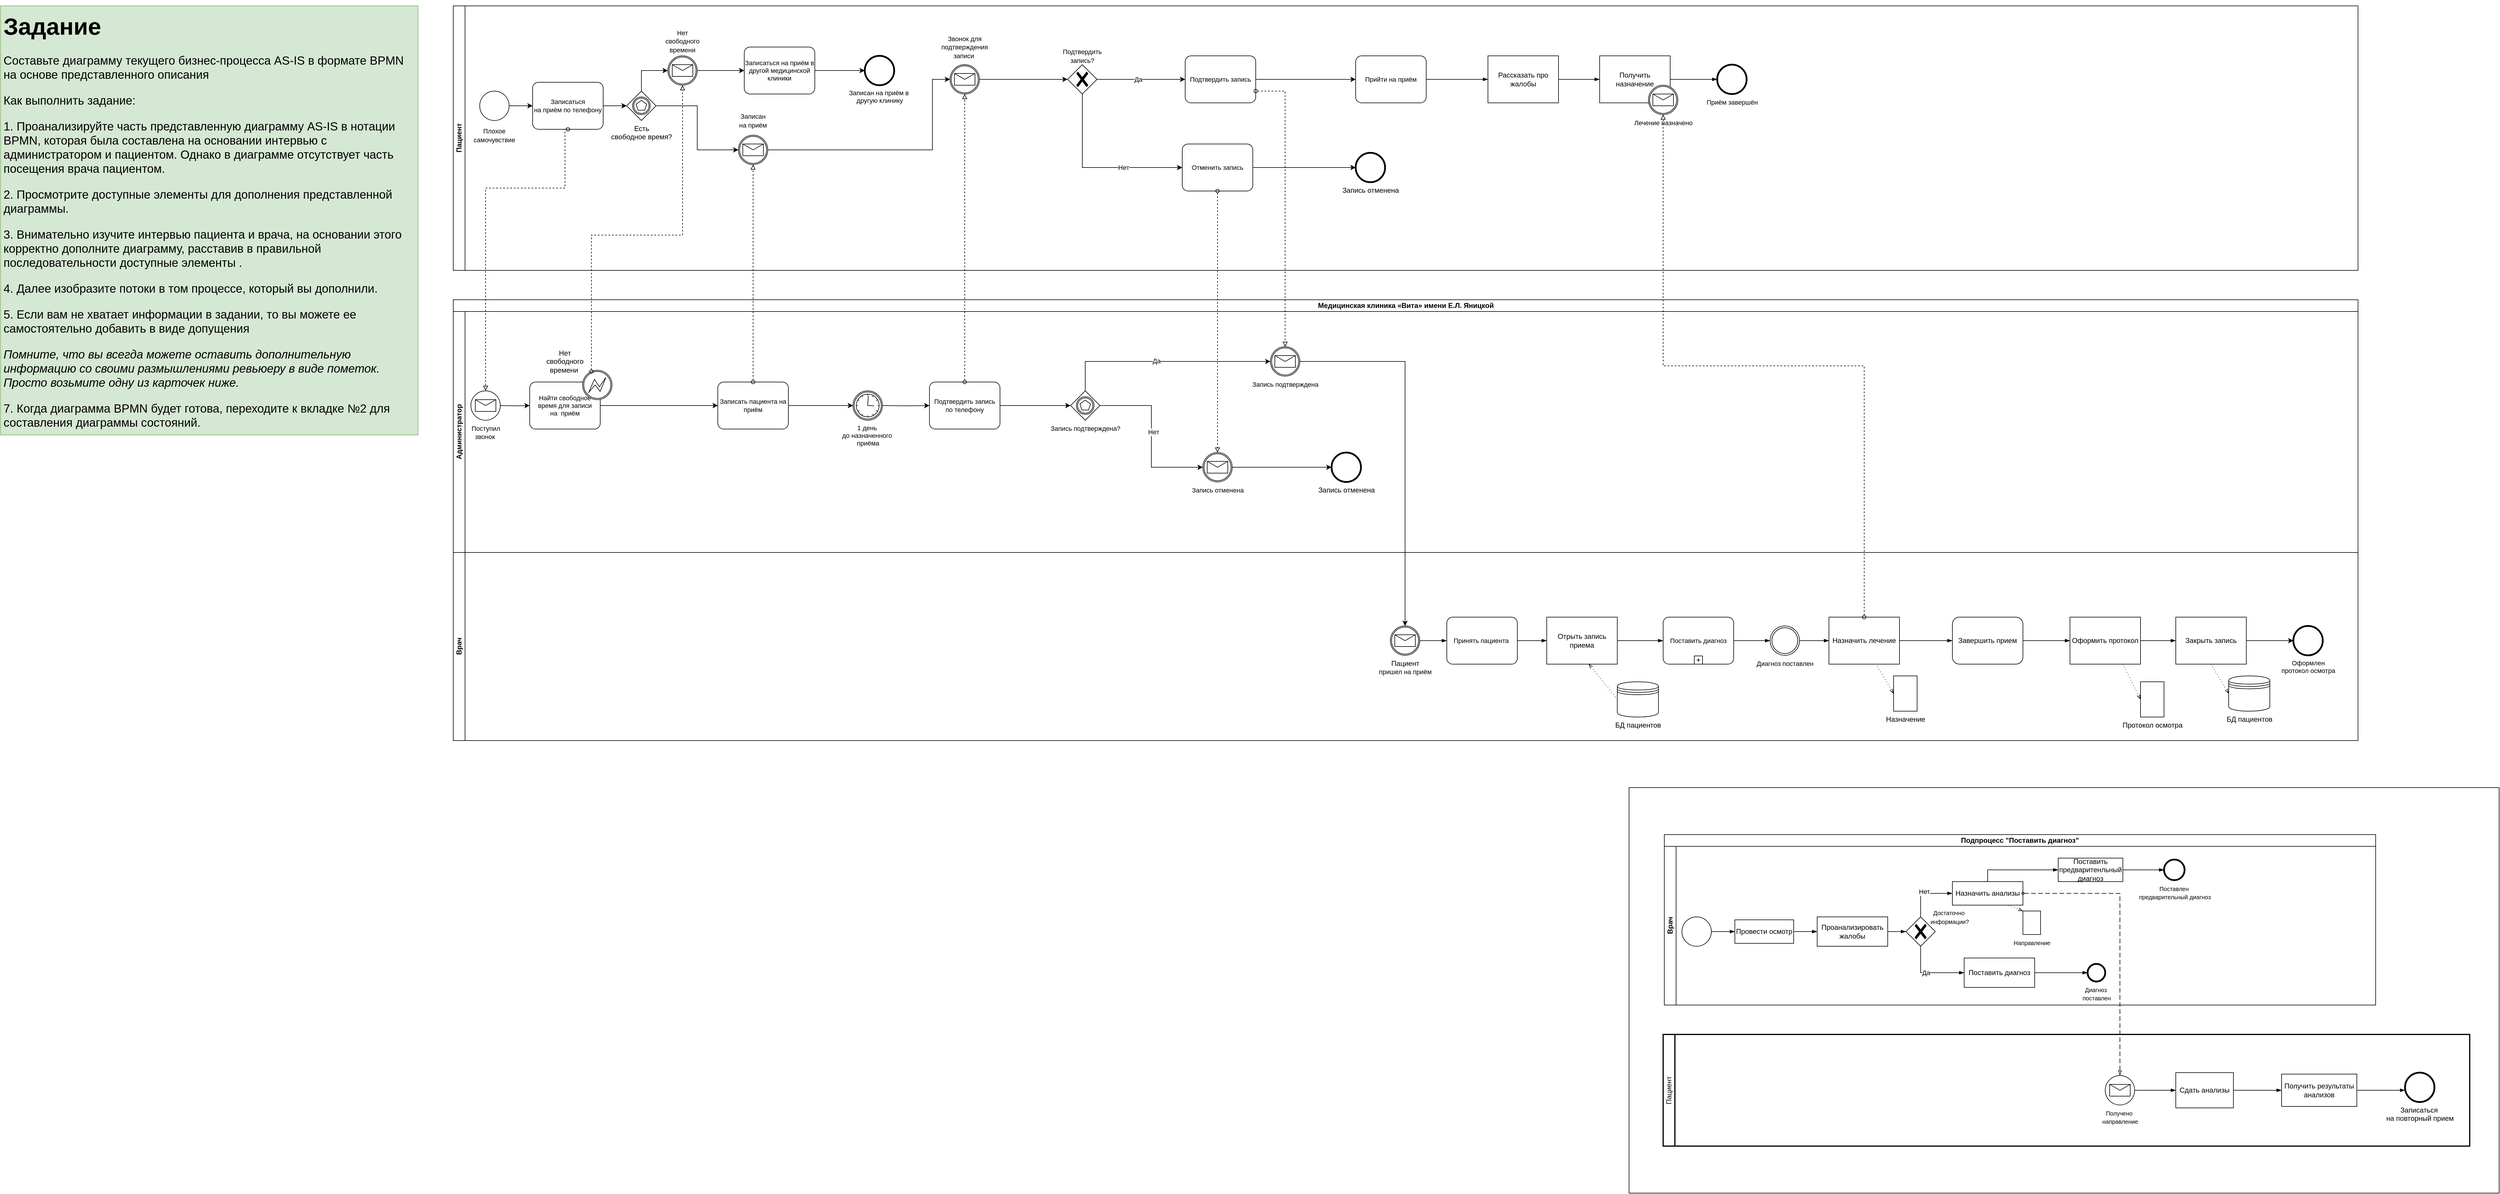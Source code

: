 <mxfile version="27.0.5" pages="3">
  <diagram id="326YfQ6A8uz0iwaCt7I8" name="BPMN AS-IS">
    <mxGraphModel dx="5580" dy="4116" grid="1" gridSize="10" guides="1" tooltips="1" connect="1" arrows="1" fold="1" page="1" pageScale="1" pageWidth="827" pageHeight="1169" math="0" shadow="0">
      <root>
        <mxCell id="0" />
        <mxCell id="1" parent="0" />
        <mxCell id="33mxg7eEU2qoecsXEBGn-5" value="" style="rounded=0;whiteSpace=wrap;html=1;" parent="1" vertex="1">
          <mxGeometry x="2010" y="210" width="1480" height="690" as="geometry" />
        </mxCell>
        <mxCell id="_fkPrWMEkgT71YqrRsoF-1" value="&lt;h1&gt;&lt;font style=&quot;font-size: 40px;&quot;&gt;Задание&lt;/font&gt;&lt;/h1&gt;&lt;font style=&quot;font-size: 20px;&quot;&gt;Составьте диаграмму текущего бизнес-процесса AS-IS в формате BPMN на основе представленного описания&lt;br&gt;&lt;/font&gt;&lt;p style=&quot;font-size: 20px;&quot;&gt;&lt;font style=&quot;font-size: 20px;&quot;&gt;Как выполнить задание:&lt;/font&gt;&lt;/p&gt;&lt;p style=&quot;font-size: 20px;&quot;&gt;&lt;font style=&quot;font-size: 20px;&quot;&gt;1. Проанализируйте часть представленную диаграмму AS-IS в нотации BPMN, которая была составлена на основании интервью с администратором и пациентом. Однако в диаграмме отсутствует часть посещения врача пациентом.&amp;nbsp;&lt;/font&gt;&lt;/p&gt;&lt;p style=&quot;font-size: 20px;&quot;&gt;2. Просмотрите доступные элементы для дополнения представленной диаграммы.&amp;nbsp;&lt;/p&gt;&lt;p style=&quot;font-size: 20px;&quot;&gt;3. Внимательно изучите интервью пациента и врача, на основании этого корректно дополните диаграмму, расставив в правильной последовательности доступные элементы .&lt;/p&gt;&lt;p style=&quot;font-size: 20px;&quot;&gt;&lt;span style=&quot;background-color: initial;&quot;&gt;&lt;font style=&quot;font-size: 20px;&quot;&gt;4. Далее изобразите потоки в том процессе, который вы дополнили.&amp;nbsp;&lt;/font&gt;&lt;/span&gt;&lt;/p&gt;&lt;p style=&quot;font-size: 20px;&quot;&gt;&lt;font style=&quot;font-size: 20px;&quot;&gt;5. Если вам не хватает информации в задании, то вы можете ее самостоятельно добавить в виде допущения&lt;/font&gt;&lt;/p&gt;&lt;p style=&quot;font-size: 20px;&quot;&gt;&lt;i&gt;Помните, что вы всегда можете оставить дополнительную информацию со своими размышлениями ревьюеру в виде пометок. Просто возьмите одну из карточек ниже.&amp;nbsp;&lt;/i&gt;&lt;/p&gt;&lt;p style=&quot;font-size: 20px;&quot;&gt;&lt;font style=&quot;font-size: 20px;&quot;&gt;7. Когда диаграмма BPMN будет готова, переходите к вкладке №2 для составления диаграммы состояний.&lt;/font&gt;&lt;/p&gt;" style="text;html=1;strokeColor=#82b366;fillColor=#d5e8d4;spacing=5;spacingTop=-20;whiteSpace=wrap;overflow=hidden;rounded=0;fontSize=16;" parent="1" vertex="1">
          <mxGeometry x="-760" y="-1120" width="710" height="730" as="geometry" />
        </mxCell>
        <mxCell id="U2e4l5wQemaMT4tLWJ_u-86" value="Медицинская клиника&amp;nbsp;&lt;span style=&quot;text-align: start; fill: rgb(144, 101, 176);&quot; data-reactroot=&quot;&quot; class=&quot;notion-enable-hover&quot; data-token-index=&quot;0&quot;&gt;«Вита» имени Е.Л. Яницкой&lt;/span&gt;" style="swimlane;html=1;childLayout=stackLayout;resizeParent=1;resizeParentMax=0;horizontal=1;startSize=20;horizontalStack=0;" parent="1" vertex="1">
          <mxGeometry x="10" y="-620" width="3240" height="750" as="geometry" />
        </mxCell>
        <mxCell id="U2e4l5wQemaMT4tLWJ_u-87" value="Администратор" style="swimlane;html=1;startSize=20;horizontal=0;" parent="U2e4l5wQemaMT4tLWJ_u-86" vertex="1">
          <mxGeometry y="20" width="3240" height="410" as="geometry" />
        </mxCell>
        <mxCell id="U2e4l5wQemaMT4tLWJ_u-88" style="edgeStyle=orthogonalEdgeStyle;rounded=0;orthogonalLoop=1;jettySize=auto;html=1;" parent="U2e4l5wQemaMT4tLWJ_u-87" source="U2e4l5wQemaMT4tLWJ_u-89" edge="1">
          <mxGeometry relative="1" as="geometry">
            <mxPoint x="680" y="160.0" as="targetPoint" />
          </mxGeometry>
        </mxCell>
        <mxCell id="U2e4l5wQemaMT4tLWJ_u-89" value="Записать пациента на приём" style="points=[[0.25,0,0],[0.5,0,0],[0.75,0,0],[1,0.25,0],[1,0.5,0],[1,0.75,0],[0.75,1,0],[0.5,1,0],[0.25,1,0],[0,0.75,0],[0,0.5,0],[0,0.25,0]];shape=mxgraph.bpmn.task;whiteSpace=wrap;rectStyle=rounded;size=10;taskMarker=abstract;fontSize=11;" parent="U2e4l5wQemaMT4tLWJ_u-87" vertex="1">
          <mxGeometry x="450" y="120" width="120" height="80" as="geometry" />
        </mxCell>
        <mxCell id="U2e4l5wQemaMT4tLWJ_u-90" style="edgeStyle=orthogonalEdgeStyle;rounded=0;orthogonalLoop=1;jettySize=auto;html=1;entryX=0;entryY=0.5;entryDx=0;entryDy=0;entryPerimeter=0;" parent="U2e4l5wQemaMT4tLWJ_u-87" source="U2e4l5wQemaMT4tLWJ_u-91" target="U2e4l5wQemaMT4tLWJ_u-89" edge="1">
          <mxGeometry relative="1" as="geometry">
            <mxPoint x="340" y="190.0" as="targetPoint" />
          </mxGeometry>
        </mxCell>
        <mxCell id="U2e4l5wQemaMT4tLWJ_u-91" value="Найти свободное время для записи на  приём" style="points=[[0.25,0,0],[0.5,0,0],[0.75,0,0],[1,0.25,0],[1,0.5,0],[1,0.75,0],[0.75,1,0],[0.5,1,0],[0.25,1,0],[0,0.75,0],[0,0.5,0],[0,0.25,0]];shape=mxgraph.bpmn.task;whiteSpace=wrap;rectStyle=rounded;size=10;taskMarker=abstract;fontSize=11;" parent="U2e4l5wQemaMT4tLWJ_u-87" vertex="1">
          <mxGeometry x="130" y="120" width="120" height="80" as="geometry" />
        </mxCell>
        <mxCell id="U2e4l5wQemaMT4tLWJ_u-92" style="edgeStyle=orthogonalEdgeStyle;rounded=0;orthogonalLoop=1;jettySize=auto;html=1;" parent="U2e4l5wQemaMT4tLWJ_u-87" target="U2e4l5wQemaMT4tLWJ_u-95" edge="1">
          <mxGeometry relative="1" as="geometry">
            <mxPoint x="730" y="160.0" as="sourcePoint" />
          </mxGeometry>
        </mxCell>
        <mxCell id="U2e4l5wQemaMT4tLWJ_u-94" style="edgeStyle=orthogonalEdgeStyle;rounded=0;orthogonalLoop=1;jettySize=auto;html=1;startArrow=none;startFill=0;endArrow=classic;endFill=1;" parent="U2e4l5wQemaMT4tLWJ_u-87" source="U2e4l5wQemaMT4tLWJ_u-95" edge="1">
          <mxGeometry relative="1" as="geometry">
            <mxPoint x="1050" y="160" as="targetPoint" />
          </mxGeometry>
        </mxCell>
        <mxCell id="U2e4l5wQemaMT4tLWJ_u-95" value="Подтвердить запись по телефону" style="points=[[0.25,0,0],[0.5,0,0],[0.75,0,0],[1,0.25,0],[1,0.5,0],[1,0.75,0],[0.75,1,0],[0.5,1,0],[0.25,1,0],[0,0.75,0],[0,0.5,0],[0,0.25,0]];shape=mxgraph.bpmn.task;whiteSpace=wrap;rectStyle=rounded;size=10;taskMarker=abstract;fontSize=11;" parent="U2e4l5wQemaMT4tLWJ_u-87" vertex="1">
          <mxGeometry x="810" y="120" width="120" height="80" as="geometry" />
        </mxCell>
        <mxCell id="U2e4l5wQemaMT4tLWJ_u-96" value="Запись отменена" style="points=[[0.145,0.145,0],[0.5,0,0],[0.855,0.145,0],[1,0.5,0],[0.855,0.855,0],[0.5,1,0],[0.145,0.855,0],[0,0.5,0]];shape=mxgraph.bpmn.event;html=1;verticalLabelPosition=bottom;labelBackgroundColor=#ffffff;verticalAlign=top;align=center;perimeter=ellipsePerimeter;outlineConnect=0;aspect=fixed;outline=end;symbol=terminate2;" parent="U2e4l5wQemaMT4tLWJ_u-87" vertex="1">
          <mxGeometry x="1494" y="240" width="50" height="50" as="geometry" />
        </mxCell>
        <mxCell id="U2e4l5wQemaMT4tLWJ_u-97" value="" style="points=[[0.145,0.145,0],[0.5,0,0],[0.855,0.145,0],[1,0.5,0],[0.855,0.855,0],[0.5,1,0],[0.145,0.855,0],[0,0.5,0]];shape=mxgraph.bpmn.event;html=1;verticalLabelPosition=bottom;labelBackgroundColor=#ffffff;verticalAlign=top;align=center;perimeter=ellipsePerimeter;outlineConnect=0;aspect=fixed;outline=boundInt;symbol=error;fontSize=24;fontColor=#000000;fillColor=#FFFFFF;" parent="U2e4l5wQemaMT4tLWJ_u-87" vertex="1">
          <mxGeometry x="220" y="100" width="50" height="50" as="geometry" />
        </mxCell>
        <mxCell id="U2e4l5wQemaMT4tLWJ_u-98" value="Нет свободного&lt;br&gt;времени&amp;nbsp;" style="text;html=1;strokeColor=none;fillColor=none;align=center;verticalAlign=middle;whiteSpace=wrap;rounded=0;labelBackgroundColor=none;fontSize=12;fontColor=#000000;" parent="U2e4l5wQemaMT4tLWJ_u-87" vertex="1">
          <mxGeometry x="160" y="70" width="60" height="30" as="geometry" />
        </mxCell>
        <mxCell id="U2e4l5wQemaMT4tLWJ_u-99" style="edgeStyle=orthogonalEdgeStyle;rounded=0;orthogonalLoop=1;jettySize=auto;html=1;" parent="U2e4l5wQemaMT4tLWJ_u-87" target="U2e4l5wQemaMT4tLWJ_u-91" edge="1">
          <mxGeometry relative="1" as="geometry">
            <mxPoint x="80" y="160" as="sourcePoint" />
          </mxGeometry>
        </mxCell>
        <mxCell id="U2e4l5wQemaMT4tLWJ_u-100" value="&lt;font style=&quot;font-size: 11px;&quot;&gt;Поступил&lt;br&gt;&amp;nbsp;звонок &amp;nbsp;&lt;/font&gt;" style="points=[[0.145,0.145,0],[0.5,0,0],[0.855,0.145,0],[1,0.5,0],[0.855,0.855,0],[0.5,1,0],[0.145,0.855,0],[0,0.5,0]];shape=mxgraph.bpmn.event;html=1;verticalLabelPosition=bottom;labelBackgroundColor=#ffffff;verticalAlign=top;align=center;perimeter=ellipsePerimeter;outlineConnect=0;aspect=fixed;outline=standard;symbol=message;" parent="U2e4l5wQemaMT4tLWJ_u-87" vertex="1">
          <mxGeometry x="30" y="135" width="50" height="50" as="geometry" />
        </mxCell>
        <mxCell id="U2e4l5wQemaMT4tLWJ_u-101" style="edgeStyle=orthogonalEdgeStyle;rounded=0;orthogonalLoop=1;jettySize=auto;html=1;entryX=0;entryY=0.5;entryDx=0;entryDy=0;entryPerimeter=0;startArrow=none;startFill=0;endArrow=classic;endFill=1;" parent="U2e4l5wQemaMT4tLWJ_u-87" source="U2e4l5wQemaMT4tLWJ_u-102" target="U2e4l5wQemaMT4tLWJ_u-96" edge="1">
          <mxGeometry relative="1" as="geometry" />
        </mxCell>
        <mxCell id="U2e4l5wQemaMT4tLWJ_u-102" value="&lt;font style=&quot;font-size: 11px;&quot;&gt;Запись отменена&lt;/font&gt;" style="points=[[0.145,0.145,0],[0.5,0,0],[0.855,0.145,0],[1,0.5,0],[0.855,0.855,0],[0.5,1,0],[0.145,0.855,0],[0,0.5,0]];shape=mxgraph.bpmn.event;html=1;verticalLabelPosition=bottom;labelBackgroundColor=#ffffff;verticalAlign=top;align=center;perimeter=ellipsePerimeter;outlineConnect=0;aspect=fixed;outline=catching;symbol=message;" parent="U2e4l5wQemaMT4tLWJ_u-87" vertex="1">
          <mxGeometry x="1275" y="240" width="50" height="50" as="geometry" />
        </mxCell>
        <mxCell id="U2e4l5wQemaMT4tLWJ_u-103" value="&lt;font style=&quot;font-size: 11px;&quot;&gt;Запись подтверждена&lt;/font&gt;" style="points=[[0.145,0.145,0],[0.5,0,0],[0.855,0.145,0],[1,0.5,0],[0.855,0.855,0],[0.5,1,0],[0.145,0.855,0],[0,0.5,0]];shape=mxgraph.bpmn.event;html=1;verticalLabelPosition=bottom;labelBackgroundColor=#ffffff;verticalAlign=top;align=center;perimeter=ellipsePerimeter;outlineConnect=0;aspect=fixed;outline=catching;symbol=message;" parent="U2e4l5wQemaMT4tLWJ_u-87" vertex="1">
          <mxGeometry x="1390" y="60" width="50" height="50" as="geometry" />
        </mxCell>
        <mxCell id="U2e4l5wQemaMT4tLWJ_u-104" style="edgeStyle=orthogonalEdgeStyle;rounded=0;orthogonalLoop=1;jettySize=auto;html=1;entryX=0;entryY=0.5;entryDx=0;entryDy=0;entryPerimeter=0;startArrow=none;startFill=0;endArrow=classic;endFill=1;exitX=0.5;exitY=0;exitDx=0;exitDy=0;exitPerimeter=0;" parent="U2e4l5wQemaMT4tLWJ_u-87" source="U2e4l5wQemaMT4tLWJ_u-108" target="U2e4l5wQemaMT4tLWJ_u-103" edge="1">
          <mxGeometry relative="1" as="geometry">
            <mxPoint x="1100" y="160" as="sourcePoint" />
          </mxGeometry>
        </mxCell>
        <mxCell id="U2e4l5wQemaMT4tLWJ_u-105" value="Да" style="edgeLabel;html=1;align=center;verticalAlign=middle;resizable=0;points=[];fontSize=11;" parent="U2e4l5wQemaMT4tLWJ_u-104" vertex="1" connectable="0">
          <mxGeometry x="-0.063" y="1" relative="1" as="geometry">
            <mxPoint as="offset" />
          </mxGeometry>
        </mxCell>
        <mxCell id="U2e4l5wQemaMT4tLWJ_u-106" style="edgeStyle=orthogonalEdgeStyle;rounded=0;orthogonalLoop=1;jettySize=auto;html=1;entryX=0;entryY=0.5;entryDx=0;entryDy=0;entryPerimeter=0;startArrow=none;startFill=0;endArrow=classic;endFill=1;exitX=1;exitY=0.5;exitDx=0;exitDy=0;exitPerimeter=0;" parent="U2e4l5wQemaMT4tLWJ_u-87" source="U2e4l5wQemaMT4tLWJ_u-108" target="U2e4l5wQemaMT4tLWJ_u-102" edge="1">
          <mxGeometry relative="1" as="geometry">
            <mxPoint x="1075" y="185" as="sourcePoint" />
          </mxGeometry>
        </mxCell>
        <mxCell id="U2e4l5wQemaMT4tLWJ_u-107" value="Нет" style="edgeLabel;html=1;align=center;verticalAlign=middle;resizable=0;points=[];fontSize=11;" parent="U2e4l5wQemaMT4tLWJ_u-106" vertex="1" connectable="0">
          <mxGeometry x="-0.569" y="2" relative="1" as="geometry">
            <mxPoint x="30" y="47" as="offset" />
          </mxGeometry>
        </mxCell>
        <mxCell id="U2e4l5wQemaMT4tLWJ_u-108" value="&lt;font style=&quot;font-size: 11px;&quot;&gt;Запись подтверждена?&lt;/font&gt;" style="points=[[0.25,0.25,0],[0.5,0,0],[0.75,0.25,0],[1,0.5,0],[0.75,0.75,0],[0.5,1,0],[0.25,0.75,0],[0,0.5,0]];shape=mxgraph.bpmn.gateway2;html=1;verticalLabelPosition=bottom;labelBackgroundColor=#ffffff;verticalAlign=top;align=center;perimeter=rhombusPerimeter;outlineConnect=0;outline=boundInt;symbol=multiple;" parent="U2e4l5wQemaMT4tLWJ_u-87" vertex="1">
          <mxGeometry x="1050" y="135" width="50" height="50" as="geometry" />
        </mxCell>
        <mxCell id="U2e4l5wQemaMT4tLWJ_u-175" value="&lt;font style=&quot;font-size: 11px;&quot;&gt;1 день&amp;nbsp;&lt;br&gt;до назначенного&amp;nbsp;&lt;br&gt;приёма&lt;br&gt;&lt;/font&gt;" style="points=[[0.145,0.145,0],[0.5,0,0],[0.855,0.145,0],[1,0.5,0],[0.855,0.855,0],[0.5,1,0],[0.145,0.855,0],[0,0.5,0]];shape=mxgraph.bpmn.event;html=1;verticalLabelPosition=bottom;labelBackgroundColor=#ffffff;verticalAlign=top;align=center;perimeter=ellipsePerimeter;outlineConnect=0;aspect=fixed;outline=catching;symbol=timer;fontSize=11;" parent="U2e4l5wQemaMT4tLWJ_u-87" vertex="1">
          <mxGeometry x="680" y="135" width="50" height="50" as="geometry" />
        </mxCell>
        <mxCell id="U2e4l5wQemaMT4tLWJ_u-109" value="Врач" style="swimlane;html=1;startSize=20;horizontal=0;" parent="U2e4l5wQemaMT4tLWJ_u-86" vertex="1">
          <mxGeometry y="430" width="3240" height="320" as="geometry" />
        </mxCell>
        <mxCell id="ZqYLpkDOWJ3CFpWXM8Kq-6" value="Принять пациента " style="points=[[0.25,0,0],[0.5,0,0],[0.75,0,0],[1,0.25,0],[1,0.5,0],[1,0.75,0],[0.75,1,0],[0.5,1,0],[0.25,1,0],[0,0.75,0],[0,0.5,0],[0,0.25,0]];shape=mxgraph.bpmn.task;whiteSpace=wrap;rectStyle=rounded;size=10;taskMarker=abstract;fontSize=11;" parent="U2e4l5wQemaMT4tLWJ_u-109" vertex="1">
          <mxGeometry x="1690" y="110" width="120" height="80" as="geometry" />
        </mxCell>
        <mxCell id="ZqYLpkDOWJ3CFpWXM8Kq-9" value="Отрыть запись приема" style="points=[[0.25,0,0],[0.5,0,0],[0.75,0,0],[1,0.25,0],[1,0.5,0],[1,0.75,0],[0.75,1,0],[0.5,1,0],[0.25,1,0],[0,0.75,0],[0,0.5,0],[0,0.25,0]];shape=mxgraph.bpmn.task2;whiteSpace=wrap;rectStyle=rounded;size=10;html=1;container=1;expand=0;collapsible=0;taskMarker=abstract;" parent="U2e4l5wQemaMT4tLWJ_u-109" vertex="1">
          <mxGeometry x="1860" y="110" width="120" height="80" as="geometry" />
        </mxCell>
        <mxCell id="ZqYLpkDOWJ3CFpWXM8Kq-10" value="" style="edgeStyle=elbowEdgeStyle;fontSize=12;html=1;endArrow=blockThin;endFill=1;rounded=0;exitX=1;exitY=0.5;exitDx=0;exitDy=0;exitPerimeter=0;entryX=0;entryY=0.5;entryDx=0;entryDy=0;entryPerimeter=0;" parent="U2e4l5wQemaMT4tLWJ_u-109" source="ZqYLpkDOWJ3CFpWXM8Kq-6" target="ZqYLpkDOWJ3CFpWXM8Kq-9" edge="1">
          <mxGeometry width="160" relative="1" as="geometry">
            <mxPoint x="1710" y="110" as="sourcePoint" />
            <mxPoint x="1870" y="110" as="targetPoint" />
          </mxGeometry>
        </mxCell>
        <mxCell id="ZqYLpkDOWJ3CFpWXM8Kq-15" value="Поставить диагноз" style="points=[[0.25,0,0],[0.5,0,0],[0.75,0,0],[1,0.25,0],[1,0.5,0],[1,0.75,0],[0.75,1,0],[0.5,1,0],[0.25,1,0],[0,0.75,0],[0,0.5,0],[0,0.25,0]];shape=mxgraph.bpmn.task;whiteSpace=wrap;rectStyle=rounded;size=10;taskMarker=abstract;isLoopSub=1;labelBackgroundColor=#FFFFFF;fontSize=11;fontColor=#000000;fillColor=#FFFFFF;" parent="U2e4l5wQemaMT4tLWJ_u-109" vertex="1">
          <mxGeometry x="2058" y="110" width="120" height="80" as="geometry" />
        </mxCell>
        <mxCell id="ZqYLpkDOWJ3CFpWXM8Kq-17" value="" style="edgeStyle=elbowEdgeStyle;fontSize=12;html=1;endArrow=blockThin;endFill=1;rounded=0;exitX=1;exitY=0.5;exitDx=0;exitDy=0;exitPerimeter=0;entryX=0;entryY=0.5;entryDx=0;entryDy=0;entryPerimeter=0;" parent="U2e4l5wQemaMT4tLWJ_u-109" source="ZqYLpkDOWJ3CFpWXM8Kq-9" target="ZqYLpkDOWJ3CFpWXM8Kq-15" edge="1">
          <mxGeometry width="160" relative="1" as="geometry">
            <mxPoint x="2230" y="110" as="sourcePoint" />
            <mxPoint x="2390" y="110" as="targetPoint" />
          </mxGeometry>
        </mxCell>
        <mxCell id="ZqYLpkDOWJ3CFpWXM8Kq-18" value="Назначить лечение" style="points=[[0.25,0,0],[0.5,0,0],[0.75,0,0],[1,0.25,0],[1,0.5,0],[1,0.75,0],[0.75,1,0],[0.5,1,0],[0.25,1,0],[0,0.75,0],[0,0.5,0],[0,0.25,0]];shape=mxgraph.bpmn.task2;whiteSpace=wrap;rectStyle=rounded;size=10;html=1;container=1;expand=0;collapsible=0;taskMarker=abstract;" parent="U2e4l5wQemaMT4tLWJ_u-109" vertex="1">
          <mxGeometry x="2340" y="110" width="120" height="80" as="geometry" />
        </mxCell>
        <mxCell id="ZqYLpkDOWJ3CFpWXM8Kq-19" value="" style="edgeStyle=elbowEdgeStyle;fontSize=12;html=1;endArrow=blockThin;endFill=1;rounded=0;exitX=1;exitY=0.5;exitDx=0;exitDy=0;exitPerimeter=0;entryX=0;entryY=0.5;entryDx=0;entryDy=0;entryPerimeter=0;" parent="U2e4l5wQemaMT4tLWJ_u-109" source="ZqYLpkDOWJ3CFpWXM8Kq-15" target="nuUgXZqHMw5vTejCkrho-3" edge="1">
          <mxGeometry width="160" relative="1" as="geometry">
            <mxPoint x="2450" y="200" as="sourcePoint" />
            <mxPoint x="2610" y="200" as="targetPoint" />
          </mxGeometry>
        </mxCell>
        <mxCell id="ZqYLpkDOWJ3CFpWXM8Kq-22" value="Оформить протокол" style="points=[[0.25,0,0],[0.5,0,0],[0.75,0,0],[1,0.25,0],[1,0.5,0],[1,0.75,0],[0.75,1,0],[0.5,1,0],[0.25,1,0],[0,0.75,0],[0,0.5,0],[0,0.25,0]];shape=mxgraph.bpmn.task2;whiteSpace=wrap;rectStyle=rounded;size=10;html=1;container=1;expand=0;collapsible=0;taskMarker=abstract;" parent="U2e4l5wQemaMT4tLWJ_u-109" vertex="1">
          <mxGeometry x="2750" y="110" width="120" height="80" as="geometry" />
        </mxCell>
        <mxCell id="ZqYLpkDOWJ3CFpWXM8Kq-24" value="Закрыть запись" style="points=[[0.25,0,0],[0.5,0,0],[0.75,0,0],[1,0.25,0],[1,0.5,0],[1,0.75,0],[0.75,1,0],[0.5,1,0],[0.25,1,0],[0,0.75,0],[0,0.5,0],[0,0.25,0]];shape=mxgraph.bpmn.task2;whiteSpace=wrap;rectStyle=rounded;size=10;html=1;container=1;expand=0;collapsible=0;taskMarker=abstract;" parent="U2e4l5wQemaMT4tLWJ_u-109" vertex="1">
          <mxGeometry x="2930" y="110" width="120" height="80" as="geometry" />
        </mxCell>
        <mxCell id="ZqYLpkDOWJ3CFpWXM8Kq-32" value="Назначение" style="shape=mxgraph.bpmn.data2;labelPosition=center;verticalLabelPosition=bottom;align=center;verticalAlign=top;size=15;html=1;" parent="U2e4l5wQemaMT4tLWJ_u-109" vertex="1">
          <mxGeometry x="2450" y="210" width="40" height="60" as="geometry" />
        </mxCell>
        <mxCell id="ZqYLpkDOWJ3CFpWXM8Kq-33" value="" style="fontSize=12;html=1;endFill=0;startFill=0;endSize=6;startSize=6;dashed=1;dashPattern=1 4;endArrow=openThin;startArrow=none;rounded=0;exitX=0.687;exitY=1.051;exitDx=0;exitDy=0;exitPerimeter=0;entryX=0;entryY=0.5;entryDx=0;entryDy=0;entryPerimeter=0;" parent="U2e4l5wQemaMT4tLWJ_u-109" source="ZqYLpkDOWJ3CFpWXM8Kq-18" target="ZqYLpkDOWJ3CFpWXM8Kq-32" edge="1">
          <mxGeometry width="160" relative="1" as="geometry">
            <mxPoint x="2410" y="370" as="sourcePoint" />
            <mxPoint x="2570" y="370" as="targetPoint" />
          </mxGeometry>
        </mxCell>
        <mxCell id="ZqYLpkDOWJ3CFpWXM8Kq-43" value="Протокол осмотра" style="shape=mxgraph.bpmn.data2;labelPosition=center;verticalLabelPosition=bottom;align=center;verticalAlign=top;size=15;html=1;" parent="U2e4l5wQemaMT4tLWJ_u-109" vertex="1">
          <mxGeometry x="2870" y="220" width="40" height="60" as="geometry" />
        </mxCell>
        <mxCell id="ZqYLpkDOWJ3CFpWXM8Kq-44" value="" style="fontSize=12;html=1;endFill=0;startFill=0;endSize=6;startSize=6;dashed=1;dashPattern=1 4;endArrow=openThin;startArrow=none;rounded=0;exitX=0.75;exitY=1;exitDx=0;exitDy=0;exitPerimeter=0;entryX=0;entryY=0.5;entryDx=0;entryDy=0;entryPerimeter=0;" parent="U2e4l5wQemaMT4tLWJ_u-109" source="ZqYLpkDOWJ3CFpWXM8Kq-22" target="ZqYLpkDOWJ3CFpWXM8Kq-43" edge="1">
          <mxGeometry width="160" relative="1" as="geometry">
            <mxPoint x="2550" y="90" as="sourcePoint" />
            <mxPoint x="2710" y="90" as="targetPoint" />
          </mxGeometry>
        </mxCell>
        <mxCell id="FaG3AOs_Z0a_HSmX77iE-1" value="Завершить прием" style="rounded=1;whiteSpace=wrap;html=1;" parent="U2e4l5wQemaMT4tLWJ_u-109" vertex="1">
          <mxGeometry x="2550" y="110" width="120" height="80" as="geometry" />
        </mxCell>
        <mxCell id="FaG3AOs_Z0a_HSmX77iE-2" value="" style="endArrow=classic;html=1;rounded=0;entryX=0;entryY=0.5;entryDx=0;entryDy=0;entryPerimeter=0;exitX=1;exitY=0.5;exitDx=0;exitDy=0;exitPerimeter=0;" parent="U2e4l5wQemaMT4tLWJ_u-109" source="ZqYLpkDOWJ3CFpWXM8Kq-24" target="nuUgXZqHMw5vTejCkrho-5" edge="1">
          <mxGeometry width="50" height="50" relative="1" as="geometry">
            <mxPoint x="3070" y="160" as="sourcePoint" />
            <mxPoint x="3130" y="150" as="targetPoint" />
          </mxGeometry>
        </mxCell>
        <mxCell id="FaG3AOs_Z0a_HSmX77iE-3" value="БД пациентов" style="shape=datastore;html=1;labelPosition=center;verticalLabelPosition=bottom;align=center;verticalAlign=top;" parent="U2e4l5wQemaMT4tLWJ_u-109" vertex="1">
          <mxGeometry x="1980" y="220" width="70" height="60" as="geometry" />
        </mxCell>
        <mxCell id="FaG3AOs_Z0a_HSmX77iE-4" value="" style="fontSize=12;html=1;endFill=0;startFill=0;endSize=6;startSize=6;dashed=1;dashPattern=1 4;endArrow=openThin;startArrow=none;rounded=0;entryX=0.594;entryY=0.994;entryDx=0;entryDy=0;entryPerimeter=0;exitX=0;exitY=0.5;exitDx=0;exitDy=0;" parent="U2e4l5wQemaMT4tLWJ_u-109" source="FaG3AOs_Z0a_HSmX77iE-3" target="ZqYLpkDOWJ3CFpWXM8Kq-9" edge="1">
          <mxGeometry width="160" relative="1" as="geometry">
            <mxPoint x="1880" y="270" as="sourcePoint" />
            <mxPoint x="2120" y="210" as="targetPoint" />
          </mxGeometry>
        </mxCell>
        <mxCell id="uXheGFaqDp7p_jmy8Tb0-2" value="Пациент&lt;br style=&quot;border-color: var(--border-color); font-size: 11px;&quot;&gt;&lt;span style=&quot;font-size: 11px;&quot;&gt;пришел на приём&lt;/span&gt;" style="points=[[0.145,0.145,0],[0.5,0,0],[0.855,0.145,0],[1,0.5,0],[0.855,0.855,0],[0.5,1,0],[0.145,0.855,0],[0,0.5,0]];shape=mxgraph.bpmn.event;html=1;verticalLabelPosition=bottom;labelBackgroundColor=#ffffff;verticalAlign=top;align=center;perimeter=ellipsePerimeter;outlineConnect=0;aspect=fixed;outline=catching;symbol=message;" parent="U2e4l5wQemaMT4tLWJ_u-109" vertex="1">
          <mxGeometry x="1594" y="125" width="50" height="50" as="geometry" />
        </mxCell>
        <mxCell id="uXheGFaqDp7p_jmy8Tb0-3" value="" style="edgeStyle=elbowEdgeStyle;fontSize=12;html=1;endArrow=blockThin;endFill=1;rounded=0;exitX=1;exitY=0.5;exitDx=0;exitDy=0;exitPerimeter=0;entryX=0;entryY=0.5;entryDx=0;entryDy=0;entryPerimeter=0;" parent="U2e4l5wQemaMT4tLWJ_u-109" source="uXheGFaqDp7p_jmy8Tb0-2" target="ZqYLpkDOWJ3CFpWXM8Kq-6" edge="1">
          <mxGeometry width="160" relative="1" as="geometry">
            <mxPoint x="1290" y="130" as="sourcePoint" />
            <mxPoint x="1450" y="130" as="targetPoint" />
          </mxGeometry>
        </mxCell>
        <mxCell id="nuUgXZqHMw5vTejCkrho-3" value="&lt;span style=&quot;font-size: 11px;&quot;&gt;Диагноз поставлен&lt;/span&gt;" style="points=[[0.145,0.145,0],[0.5,0,0],[0.855,0.145,0],[1,0.5,0],[0.855,0.855,0],[0.5,1,0],[0.145,0.855,0],[0,0.5,0]];shape=mxgraph.bpmn.event;html=1;verticalLabelPosition=bottom;labelBackgroundColor=#ffffff;verticalAlign=top;align=center;perimeter=ellipsePerimeter;outlineConnect=0;aspect=fixed;outline=throwing;symbol=general;" parent="U2e4l5wQemaMT4tLWJ_u-109" vertex="1">
          <mxGeometry x="2240" y="125" width="50" height="50" as="geometry" />
        </mxCell>
        <mxCell id="nuUgXZqHMw5vTejCkrho-4" value="" style="edgeStyle=elbowEdgeStyle;fontSize=12;html=1;endArrow=blockThin;endFill=1;rounded=0;exitX=1;exitY=0.5;exitDx=0;exitDy=0;exitPerimeter=0;entryX=0;entryY=0.5;entryDx=0;entryDy=0;entryPerimeter=0;" parent="U2e4l5wQemaMT4tLWJ_u-109" source="nuUgXZqHMw5vTejCkrho-3" target="ZqYLpkDOWJ3CFpWXM8Kq-18" edge="1">
          <mxGeometry width="160" relative="1" as="geometry">
            <mxPoint x="2060" y="100" as="sourcePoint" />
            <mxPoint x="2220" y="100" as="targetPoint" />
          </mxGeometry>
        </mxCell>
        <mxCell id="nuUgXZqHMw5vTejCkrho-5" value="Оформлен&lt;br style=&quot;border-color: var(--border-color);&quot;&gt;протокол осмотра&lt;span style=&quot;background-color: rgb(248, 249, 250);&quot;&gt;&lt;br&gt;&lt;/span&gt;" style="points=[[0.145,0.145,0],[0.5,0,0],[0.855,0.145,0],[1,0.5,0],[0.855,0.855,0],[0.5,1,0],[0.145,0.855,0],[0,0.5,0]];shape=mxgraph.bpmn.event;html=1;verticalLabelPosition=bottom;labelBackgroundColor=#ffffff;verticalAlign=top;align=center;perimeter=ellipsePerimeter;outlineConnect=0;aspect=fixed;outline=end;symbol=terminate2;fontSize=11;" parent="U2e4l5wQemaMT4tLWJ_u-109" vertex="1">
          <mxGeometry x="3130" y="125" width="50" height="50" as="geometry" />
        </mxCell>
        <mxCell id="2odBbSDOcbo4HZsh9PlI-1" value="" style="fontSize=12;html=1;endArrow=blockThin;endFill=1;rounded=0;exitX=1;exitY=0.5;exitDx=0;exitDy=0;exitPerimeter=0;entryX=0;entryY=0.5;entryDx=0;entryDy=0;" parent="U2e4l5wQemaMT4tLWJ_u-109" source="ZqYLpkDOWJ3CFpWXM8Kq-18" target="FaG3AOs_Z0a_HSmX77iE-1" edge="1">
          <mxGeometry width="160" relative="1" as="geometry">
            <mxPoint x="2320" y="300" as="sourcePoint" />
            <mxPoint x="2480" y="300" as="targetPoint" />
          </mxGeometry>
        </mxCell>
        <mxCell id="2odBbSDOcbo4HZsh9PlI-2" value="" style="fontSize=12;html=1;endArrow=blockThin;endFill=1;rounded=0;exitX=1;exitY=0.5;exitDx=0;exitDy=0;entryX=0;entryY=0.5;entryDx=0;entryDy=0;entryPerimeter=0;" parent="U2e4l5wQemaMT4tLWJ_u-109" source="FaG3AOs_Z0a_HSmX77iE-1" target="ZqYLpkDOWJ3CFpWXM8Kq-22" edge="1">
          <mxGeometry width="160" relative="1" as="geometry">
            <mxPoint x="2320" y="300" as="sourcePoint" />
            <mxPoint x="2480" y="300" as="targetPoint" />
          </mxGeometry>
        </mxCell>
        <mxCell id="2odBbSDOcbo4HZsh9PlI-3" value="" style="fontSize=12;html=1;endArrow=blockThin;endFill=1;rounded=0;exitX=1;exitY=0.5;exitDx=0;exitDy=0;exitPerimeter=0;entryX=0;entryY=0.5;entryDx=0;entryDy=0;entryPerimeter=0;" parent="U2e4l5wQemaMT4tLWJ_u-109" source="ZqYLpkDOWJ3CFpWXM8Kq-22" target="ZqYLpkDOWJ3CFpWXM8Kq-24" edge="1">
          <mxGeometry width="160" relative="1" as="geometry">
            <mxPoint x="2320" y="300" as="sourcePoint" />
            <mxPoint x="2480" y="300" as="targetPoint" />
          </mxGeometry>
        </mxCell>
        <mxCell id="2odBbSDOcbo4HZsh9PlI-4" value="БД пациентов" style="shape=datastore;html=1;labelPosition=center;verticalLabelPosition=bottom;align=center;verticalAlign=top;" parent="U2e4l5wQemaMT4tLWJ_u-109" vertex="1">
          <mxGeometry x="3020" y="210" width="70" height="60" as="geometry" />
        </mxCell>
        <mxCell id="2odBbSDOcbo4HZsh9PlI-5" value="" style="fontSize=12;html=1;endFill=0;startFill=0;endSize=6;startSize=6;dashed=1;dashPattern=1 4;endArrow=openThin;startArrow=none;rounded=0;entryX=0;entryY=0.5;entryDx=0;entryDy=0;exitX=0.5;exitY=1;exitDx=0;exitDy=0;exitPerimeter=0;" parent="U2e4l5wQemaMT4tLWJ_u-109" source="ZqYLpkDOWJ3CFpWXM8Kq-24" target="2odBbSDOcbo4HZsh9PlI-4" edge="1">
          <mxGeometry width="160" relative="1" as="geometry">
            <mxPoint x="2999" y="290" as="sourcePoint" />
            <mxPoint x="2950" y="230" as="targetPoint" />
          </mxGeometry>
        </mxCell>
        <mxCell id="ZqYLpkDOWJ3CFpWXM8Kq-5" value="" style="endArrow=classic;html=1;rounded=0;exitX=1;exitY=0.5;exitDx=0;exitDy=0;exitPerimeter=0;edgeStyle=orthogonalEdgeStyle;" parent="U2e4l5wQemaMT4tLWJ_u-86" source="U2e4l5wQemaMT4tLWJ_u-103" target="uXheGFaqDp7p_jmy8Tb0-2" edge="1">
          <mxGeometry width="50" height="50" relative="1" as="geometry">
            <mxPoint x="1320" y="80" as="sourcePoint" />
            <mxPoint x="1620" y="550" as="targetPoint" />
          </mxGeometry>
        </mxCell>
        <mxCell id="U2e4l5wQemaMT4tLWJ_u-122" value="Пациент" style="swimlane;html=1;startSize=20;horizontal=0;" parent="1" vertex="1">
          <mxGeometry x="10" y="-1120" width="3240" height="450" as="geometry" />
        </mxCell>
        <mxCell id="U2e4l5wQemaMT4tLWJ_u-123" style="edgeStyle=orthogonalEdgeStyle;rounded=0;orthogonalLoop=1;jettySize=auto;html=1;entryX=0;entryY=0.5;entryDx=0;entryDy=0;entryPerimeter=0;startArrow=none;startFill=0;endArrow=classic;endFill=1;" parent="U2e4l5wQemaMT4tLWJ_u-122" source="U2e4l5wQemaMT4tLWJ_u-124" edge="1">
          <mxGeometry relative="1" as="geometry">
            <mxPoint x="295" y="170" as="targetPoint" />
          </mxGeometry>
        </mxCell>
        <mxCell id="U2e4l5wQemaMT4tLWJ_u-124" value="Записаться на приём по телефону" style="points=[[0.25,0,0],[0.5,0,0],[0.75,0,0],[1,0.25,0],[1,0.5,0],[1,0.75,0],[0.75,1,0],[0.5,1,0],[0.25,1,0],[0,0.75,0],[0,0.5,0],[0,0.25,0]];shape=mxgraph.bpmn.task;whiteSpace=wrap;rectStyle=rounded;size=10;taskMarker=abstract;fontSize=11;" parent="U2e4l5wQemaMT4tLWJ_u-122" vertex="1">
          <mxGeometry x="135" y="130" width="120" height="80" as="geometry" />
        </mxCell>
        <mxCell id="U2e4l5wQemaMT4tLWJ_u-125" style="edgeStyle=orthogonalEdgeStyle;rounded=0;orthogonalLoop=1;jettySize=auto;html=1;" parent="U2e4l5wQemaMT4tLWJ_u-122" source="U2e4l5wQemaMT4tLWJ_u-126" target="U2e4l5wQemaMT4tLWJ_u-124" edge="1">
          <mxGeometry relative="1" as="geometry" />
        </mxCell>
        <mxCell id="U2e4l5wQemaMT4tLWJ_u-126" value="" style="points=[[0.145,0.145,0],[0.5,0,0],[0.855,0.145,0],[1,0.5,0],[0.855,0.855,0],[0.5,1,0],[0.145,0.855,0],[0,0.5,0]];shape=mxgraph.bpmn.event;html=1;verticalLabelPosition=bottom;labelBackgroundColor=#ffffff;verticalAlign=top;align=center;perimeter=ellipsePerimeter;outlineConnect=0;aspect=fixed;outline=standard;symbol=general;" parent="U2e4l5wQemaMT4tLWJ_u-122" vertex="1">
          <mxGeometry x="45" y="145" width="50" height="50" as="geometry" />
        </mxCell>
        <mxCell id="U2e4l5wQemaMT4tLWJ_u-129" value="&lt;font style=&quot;font-size: 11px;&quot;&gt;Плохое самочувствие&lt;/font&gt;" style="text;html=1;strokeColor=none;fillColor=none;align=center;verticalAlign=middle;whiteSpace=wrap;rounded=0;" parent="U2e4l5wQemaMT4tLWJ_u-122" vertex="1">
          <mxGeometry x="40" y="205" width="60" height="30" as="geometry" />
        </mxCell>
        <mxCell id="U2e4l5wQemaMT4tLWJ_u-133" style="edgeStyle=orthogonalEdgeStyle;rounded=0;orthogonalLoop=1;jettySize=auto;html=1;fontSize=24;fontColor=#000000;entryX=0;entryY=0.5;entryDx=0;entryDy=0;entryPerimeter=0;" parent="U2e4l5wQemaMT4tLWJ_u-122" source="U2e4l5wQemaMT4tLWJ_u-134" target="U2e4l5wQemaMT4tLWJ_u-159" edge="1">
          <mxGeometry relative="1" as="geometry">
            <mxPoint x="695" y="110" as="targetPoint" />
          </mxGeometry>
        </mxCell>
        <mxCell id="U2e4l5wQemaMT4tLWJ_u-134" value="Записаться на приём в другой медицинской клиники" style="points=[[0.25,0,0],[0.5,0,0],[0.75,0,0],[1,0.25,0],[1,0.5,0],[1,0.75,0],[0.75,1,0],[0.5,1,0],[0.25,1,0],[0,0.75,0],[0,0.5,0],[0,0.25,0]];shape=mxgraph.bpmn.task;whiteSpace=wrap;rectStyle=rounded;size=10;taskMarker=abstract;labelBackgroundColor=none;fontSize=11;fontColor=#000000;fillColor=#FFFFFF;" parent="U2e4l5wQemaMT4tLWJ_u-122" vertex="1">
          <mxGeometry x="495" y="70" width="120" height="80" as="geometry" />
        </mxCell>
        <mxCell id="U2e4l5wQemaMT4tLWJ_u-135" style="edgeStyle=orthogonalEdgeStyle;rounded=0;orthogonalLoop=1;jettySize=auto;html=1;entryX=0;entryY=0.5;entryDx=0;entryDy=0;entryPerimeter=0;" parent="U2e4l5wQemaMT4tLWJ_u-122" source="U2e4l5wQemaMT4tLWJ_u-136" target="U2e4l5wQemaMT4tLWJ_u-134" edge="1">
          <mxGeometry relative="1" as="geometry" />
        </mxCell>
        <mxCell id="U2e4l5wQemaMT4tLWJ_u-136" value="" style="points=[[0.145,0.145,0],[0.5,0,0],[0.855,0.145,0],[1,0.5,0],[0.855,0.855,0],[0.5,1,0],[0.145,0.855,0],[0,0.5,0]];shape=mxgraph.bpmn.event;html=1;verticalLabelPosition=bottom;labelBackgroundColor=#ffffff;verticalAlign=top;align=center;perimeter=ellipsePerimeter;outlineConnect=0;aspect=fixed;outline=catching;symbol=message;" parent="U2e4l5wQemaMT4tLWJ_u-122" vertex="1">
          <mxGeometry x="365" y="85" width="50" height="50" as="geometry" />
        </mxCell>
        <mxCell id="U2e4l5wQemaMT4tLWJ_u-139" style="edgeStyle=orthogonalEdgeStyle;rounded=0;orthogonalLoop=1;jettySize=auto;html=1;entryX=0;entryY=0.5;entryDx=0;entryDy=0;entryPerimeter=0;startArrow=none;startFill=0;endArrow=classic;endFill=1;" parent="U2e4l5wQemaMT4tLWJ_u-122" source="U2e4l5wQemaMT4tLWJ_u-140" target="U2e4l5wQemaMT4tLWJ_u-154" edge="1">
          <mxGeometry relative="1" as="geometry">
            <Array as="points">
              <mxPoint x="815" y="245" />
              <mxPoint x="815" y="125" />
            </Array>
          </mxGeometry>
        </mxCell>
        <mxCell id="U2e4l5wQemaMT4tLWJ_u-140" value="" style="points=[[0.145,0.145,0],[0.5,0,0],[0.855,0.145,0],[1,0.5,0],[0.855,0.855,0],[0.5,1,0],[0.145,0.855,0],[0,0.5,0]];shape=mxgraph.bpmn.event;html=1;verticalLabelPosition=bottom;labelBackgroundColor=#ffffff;verticalAlign=top;align=center;perimeter=ellipsePerimeter;outlineConnect=0;aspect=fixed;outline=catching;symbol=message;" parent="U2e4l5wQemaMT4tLWJ_u-122" vertex="1">
          <mxGeometry x="485" y="220" width="50" height="50" as="geometry" />
        </mxCell>
        <mxCell id="U2e4l5wQemaMT4tLWJ_u-141" style="edgeStyle=orthogonalEdgeStyle;rounded=0;orthogonalLoop=1;jettySize=auto;html=1;entryX=0;entryY=0.5;entryDx=0;entryDy=0;entryPerimeter=0;startArrow=none;startFill=0;endArrow=classic;endFill=1;exitX=0.5;exitY=0;exitDx=0;exitDy=0;exitPerimeter=0;" parent="U2e4l5wQemaMT4tLWJ_u-122" source="U2e4l5wQemaMT4tLWJ_u-155" target="U2e4l5wQemaMT4tLWJ_u-136" edge="1">
          <mxGeometry relative="1" as="geometry">
            <mxPoint x="320" y="145" as="sourcePoint" />
          </mxGeometry>
        </mxCell>
        <mxCell id="U2e4l5wQemaMT4tLWJ_u-142" style="edgeStyle=orthogonalEdgeStyle;rounded=0;orthogonalLoop=1;jettySize=auto;html=1;entryX=0;entryY=0.5;entryDx=0;entryDy=0;entryPerimeter=0;startArrow=none;startFill=0;endArrow=classic;endFill=1;exitX=1;exitY=0.5;exitDx=0;exitDy=0;exitPerimeter=0;" parent="U2e4l5wQemaMT4tLWJ_u-122" source="U2e4l5wQemaMT4tLWJ_u-155" target="U2e4l5wQemaMT4tLWJ_u-140" edge="1">
          <mxGeometry relative="1" as="geometry">
            <mxPoint x="320" y="195" as="sourcePoint" />
          </mxGeometry>
        </mxCell>
        <mxCell id="U2e4l5wQemaMT4tLWJ_u-143" style="edgeStyle=orthogonalEdgeStyle;rounded=0;orthogonalLoop=1;jettySize=auto;html=1;entryX=0;entryY=0.5;entryDx=0;entryDy=0;entryPerimeter=0;startArrow=none;startFill=0;endArrow=classic;endFill=1;" parent="U2e4l5wQemaMT4tLWJ_u-122" source="U2e4l5wQemaMT4tLWJ_u-144" target="U2e4l5wQemaMT4tLWJ_u-156" edge="1">
          <mxGeometry relative="1" as="geometry" />
        </mxCell>
        <mxCell id="U2e4l5wQemaMT4tLWJ_u-144" value="Отменить запись" style="points=[[0.25,0,0],[0.5,0,0],[0.75,0,0],[1,0.25,0],[1,0.5,0],[1,0.75,0],[0.75,1,0],[0.5,1,0],[0.25,1,0],[0,0.75,0],[0,0.5,0],[0,0.25,0]];shape=mxgraph.bpmn.task;whiteSpace=wrap;rectStyle=rounded;size=10;taskMarker=abstract;fontSize=11;" parent="U2e4l5wQemaMT4tLWJ_u-122" vertex="1">
          <mxGeometry x="1240" y="235" width="120" height="80" as="geometry" />
        </mxCell>
        <mxCell id="U2e4l5wQemaMT4tLWJ_u-145" style="edgeStyle=orthogonalEdgeStyle;rounded=0;orthogonalLoop=1;jettySize=auto;html=1;entryX=0;entryY=0.5;entryDx=0;entryDy=0;entryPerimeter=0;exitX=0.5;exitY=1;exitDx=0;exitDy=0;exitPerimeter=0;" parent="U2e4l5wQemaMT4tLWJ_u-122" source="U2e4l5wQemaMT4tLWJ_u-147" target="U2e4l5wQemaMT4tLWJ_u-144" edge="1">
          <mxGeometry relative="1" as="geometry" />
        </mxCell>
        <mxCell id="U2e4l5wQemaMT4tLWJ_u-146" value="Нет" style="edgeLabel;html=1;align=center;verticalAlign=middle;resizable=0;points=[];" parent="U2e4l5wQemaMT4tLWJ_u-145" vertex="1" connectable="0">
          <mxGeometry x="0.04" y="1" relative="1" as="geometry">
            <mxPoint x="41" y="1" as="offset" />
          </mxGeometry>
        </mxCell>
        <mxCell id="U2e4l5wQemaMT4tLWJ_u-147" value="" style="points=[[0.25,0.25,0],[0.5,0,0],[0.75,0.25,0],[1,0.5,0],[0.75,0.75,0],[0.5,1,0],[0.25,0.75,0],[0,0.5,0]];shape=mxgraph.bpmn.gateway2;html=1;verticalLabelPosition=bottom;labelBackgroundColor=#ffffff;verticalAlign=top;align=center;perimeter=rhombusPerimeter;outlineConnect=0;outline=none;symbol=none;gwType=exclusive;" parent="U2e4l5wQemaMT4tLWJ_u-122" vertex="1">
          <mxGeometry x="1045" y="100" width="50" height="50" as="geometry" />
        </mxCell>
        <mxCell id="U2e4l5wQemaMT4tLWJ_u-148" value="&lt;font style=&quot;font-size: 11px;&quot;&gt;Подтвердить запись?&lt;/font&gt;" style="text;html=1;strokeColor=none;fillColor=none;align=center;verticalAlign=middle;whiteSpace=wrap;rounded=0;" parent="U2e4l5wQemaMT4tLWJ_u-122" vertex="1">
          <mxGeometry x="1015" y="70" width="110" height="30" as="geometry" />
        </mxCell>
        <mxCell id="U2e4l5wQemaMT4tLWJ_u-150" value="Подтвердить запись" style="points=[[0.25,0,0],[0.5,0,0],[0.75,0,0],[1,0.25,0],[1,0.5,0],[1,0.75,0],[0.75,1,0],[0.5,1,0],[0.25,1,0],[0,0.75,0],[0,0.5,0],[0,0.25,0]];shape=mxgraph.bpmn.task;whiteSpace=wrap;rectStyle=rounded;size=10;taskMarker=abstract;fontSize=11;" parent="U2e4l5wQemaMT4tLWJ_u-122" vertex="1">
          <mxGeometry x="1245" y="85" width="120" height="80" as="geometry" />
        </mxCell>
        <mxCell id="U2e4l5wQemaMT4tLWJ_u-151" style="edgeStyle=orthogonalEdgeStyle;rounded=0;orthogonalLoop=1;jettySize=auto;html=1;entryX=0;entryY=0.5;entryDx=0;entryDy=0;entryPerimeter=0;exitX=1;exitY=0.5;exitDx=0;exitDy=0;exitPerimeter=0;" parent="U2e4l5wQemaMT4tLWJ_u-122" source="U2e4l5wQemaMT4tLWJ_u-147" target="U2e4l5wQemaMT4tLWJ_u-150" edge="1">
          <mxGeometry relative="1" as="geometry">
            <mxPoint x="1175.0" y="250" as="targetPoint" />
          </mxGeometry>
        </mxCell>
        <mxCell id="U2e4l5wQemaMT4tLWJ_u-152" value="Да" style="edgeLabel;html=1;align=center;verticalAlign=middle;resizable=0;points=[];" parent="U2e4l5wQemaMT4tLWJ_u-151" vertex="1" connectable="0">
          <mxGeometry x="0.141" y="-1" relative="1" as="geometry">
            <mxPoint x="-16" y="-1" as="offset" />
          </mxGeometry>
        </mxCell>
        <mxCell id="U2e4l5wQemaMT4tLWJ_u-153" style="edgeStyle=orthogonalEdgeStyle;rounded=0;orthogonalLoop=1;jettySize=auto;html=1;startArrow=none;startFill=0;endArrow=classic;endFill=1;" parent="U2e4l5wQemaMT4tLWJ_u-122" source="U2e4l5wQemaMT4tLWJ_u-154" target="U2e4l5wQemaMT4tLWJ_u-147" edge="1">
          <mxGeometry relative="1" as="geometry" />
        </mxCell>
        <mxCell id="U2e4l5wQemaMT4tLWJ_u-154" value="" style="points=[[0.145,0.145,0],[0.5,0,0],[0.855,0.145,0],[1,0.5,0],[0.855,0.855,0],[0.5,1,0],[0.145,0.855,0],[0,0.5,0]];shape=mxgraph.bpmn.event;html=1;verticalLabelPosition=bottom;labelBackgroundColor=#ffffff;verticalAlign=top;align=center;perimeter=ellipsePerimeter;outlineConnect=0;aspect=fixed;outline=catching;symbol=message;" parent="U2e4l5wQemaMT4tLWJ_u-122" vertex="1">
          <mxGeometry x="845" y="100" width="50" height="50" as="geometry" />
        </mxCell>
        <mxCell id="U2e4l5wQemaMT4tLWJ_u-155" value="Есть &lt;br&gt;свободное время?" style="points=[[0.25,0.25,0],[0.5,0,0],[0.75,0.25,0],[1,0.5,0],[0.75,0.75,0],[0.5,1,0],[0.25,0.75,0],[0,0.5,0]];shape=mxgraph.bpmn.gateway2;html=1;verticalLabelPosition=bottom;labelBackgroundColor=#ffffff;verticalAlign=top;align=center;perimeter=rhombusPerimeter;outlineConnect=0;outline=boundInt;symbol=multiple;" parent="U2e4l5wQemaMT4tLWJ_u-122" vertex="1">
          <mxGeometry x="295" y="145" width="50" height="50" as="geometry" />
        </mxCell>
        <mxCell id="U2e4l5wQemaMT4tLWJ_u-156" value="Запись отменена" style="points=[[0.145,0.145,0],[0.5,0,0],[0.855,0.145,0],[1,0.5,0],[0.855,0.855,0],[0.5,1,0],[0.145,0.855,0],[0,0.5,0]];shape=mxgraph.bpmn.event;html=1;verticalLabelPosition=bottom;labelBackgroundColor=#ffffff;verticalAlign=top;align=center;perimeter=ellipsePerimeter;outlineConnect=0;aspect=fixed;outline=end;symbol=terminate2;" parent="U2e4l5wQemaMT4tLWJ_u-122" vertex="1">
          <mxGeometry x="1535" y="250" width="50" height="50" as="geometry" />
        </mxCell>
        <mxCell id="U2e4l5wQemaMT4tLWJ_u-157" value="&lt;font style=&quot;font-size: 11px;&quot;&gt;Нет свободного&lt;br&gt;времени&lt;/font&gt;" style="text;html=1;strokeColor=none;fillColor=none;align=center;verticalAlign=middle;whiteSpace=wrap;rounded=0;" parent="U2e4l5wQemaMT4tLWJ_u-122" vertex="1">
          <mxGeometry x="360" y="45" width="60" height="30" as="geometry" />
        </mxCell>
        <mxCell id="U2e4l5wQemaMT4tLWJ_u-158" value="&lt;span style=&quot;font-size: 11px;&quot;&gt;Записан на&amp;nbsp;&lt;/span&gt;&lt;span style=&quot;font-size: 11px; background-color: rgb(255, 255, 255);&quot;&gt;приём&lt;/span&gt;" style="text;html=1;strokeColor=none;fillColor=none;align=center;verticalAlign=middle;whiteSpace=wrap;rounded=0;" parent="U2e4l5wQemaMT4tLWJ_u-122" vertex="1">
          <mxGeometry x="480" y="180" width="60" height="30" as="geometry" />
        </mxCell>
        <mxCell id="U2e4l5wQemaMT4tLWJ_u-159" value="Записан на&amp;nbsp;приём&amp;nbsp;в&amp;nbsp;&lt;br&gt;другую клинику" style="points=[[0.145,0.145,0],[0.5,0,0],[0.855,0.145,0],[1,0.5,0],[0.855,0.855,0],[0.5,1,0],[0.145,0.855,0],[0,0.5,0]];shape=mxgraph.bpmn.event;html=1;verticalLabelPosition=bottom;labelBackgroundColor=#ffffff;verticalAlign=top;align=center;perimeter=ellipsePerimeter;outlineConnect=0;aspect=fixed;outline=end;symbol=terminate2;fontSize=11;" parent="U2e4l5wQemaMT4tLWJ_u-122" vertex="1">
          <mxGeometry x="700" y="85" width="50" height="50" as="geometry" />
        </mxCell>
        <mxCell id="U2e4l5wQemaMT4tLWJ_u-160" value="&lt;font style=&quot;font-size: 11px;&quot;&gt;Звонок для подтверждения записи&amp;nbsp;&lt;/font&gt;" style="text;html=1;strokeColor=none;fillColor=none;align=center;verticalAlign=middle;whiteSpace=wrap;rounded=0;" parent="U2e4l5wQemaMT4tLWJ_u-122" vertex="1">
          <mxGeometry x="815" y="55" width="110" height="30" as="geometry" />
        </mxCell>
        <mxCell id="ZqYLpkDOWJ3CFpWXM8Kq-1" value="Прийти на приём" style="points=[[0.25,0,0],[0.5,0,0],[0.75,0,0],[1,0.25,0],[1,0.5,0],[1,0.75,0],[0.75,1,0],[0.5,1,0],[0.25,1,0],[0,0.75,0],[0,0.5,0],[0,0.25,0]];shape=mxgraph.bpmn.task;whiteSpace=wrap;rectStyle=rounded;size=10;taskMarker=abstract;fontSize=11;" parent="U2e4l5wQemaMT4tLWJ_u-122" vertex="1">
          <mxGeometry x="1535" y="85" width="120" height="80" as="geometry" />
        </mxCell>
        <mxCell id="ZqYLpkDOWJ3CFpWXM8Kq-2" value="" style="endArrow=classic;html=1;rounded=0;exitX=1;exitY=0.5;exitDx=0;exitDy=0;exitPerimeter=0;entryX=0;entryY=0.5;entryDx=0;entryDy=0;entryPerimeter=0;" parent="U2e4l5wQemaMT4tLWJ_u-122" source="U2e4l5wQemaMT4tLWJ_u-150" target="ZqYLpkDOWJ3CFpWXM8Kq-1" edge="1">
          <mxGeometry width="50" height="50" relative="1" as="geometry">
            <mxPoint x="1230" y="560" as="sourcePoint" />
            <mxPoint x="1280" y="510" as="targetPoint" />
          </mxGeometry>
        </mxCell>
        <mxCell id="ZqYLpkDOWJ3CFpWXM8Kq-34" value="Получить назначение" style="points=[[0.25,0,0],[0.5,0,0],[0.75,0,0],[1,0.25,0],[1,0.5,0],[1,0.75,0],[0.75,1,0],[0.5,1,0],[0.25,1,0],[0,0.75,0],[0,0.5,0],[0,0.25,0]];shape=mxgraph.bpmn.task2;whiteSpace=wrap;rectStyle=rounded;size=10;html=1;container=1;expand=0;collapsible=0;taskMarker=abstract;" parent="U2e4l5wQemaMT4tLWJ_u-122" vertex="1">
          <mxGeometry x="1950" y="85" width="120" height="80" as="geometry" />
        </mxCell>
        <mxCell id="ZqYLpkDOWJ3CFpWXM8Kq-40" value="&lt;font style=&quot;font-size: 11px;&quot;&gt;Лечение назначено&lt;/font&gt;" style="points=[[0.145,0.145,0],[0.5,0,0],[0.855,0.145,0],[1,0.5,0],[0.855,0.855,0],[0.5,1,0],[0.145,0.855,0],[0,0.5,0]];shape=mxgraph.bpmn.event;html=1;verticalLabelPosition=bottom;labelBackgroundColor=#ffffff;verticalAlign=top;align=center;perimeter=ellipsePerimeter;outlineConnect=0;aspect=fixed;outline=catching;symbol=message;" parent="ZqYLpkDOWJ3CFpWXM8Kq-34" vertex="1">
          <mxGeometry x="83" y="50" width="50" height="50" as="geometry" />
        </mxCell>
        <mxCell id="ZqYLpkDOWJ3CFpWXM8Kq-36" value="Рассказать про жалобы" style="points=[[0.25,0,0],[0.5,0,0],[0.75,0,0],[1,0.25,0],[1,0.5,0],[1,0.75,0],[0.75,1,0],[0.5,1,0],[0.25,1,0],[0,0.75,0],[0,0.5,0],[0,0.25,0]];shape=mxgraph.bpmn.task2;whiteSpace=wrap;rectStyle=rounded;size=10;html=1;container=1;expand=0;collapsible=0;taskMarker=abstract;" parent="U2e4l5wQemaMT4tLWJ_u-122" vertex="1">
          <mxGeometry x="1760" y="85" width="120" height="80" as="geometry" />
        </mxCell>
        <mxCell id="ZqYLpkDOWJ3CFpWXM8Kq-37" value="" style="edgeStyle=elbowEdgeStyle;fontSize=12;html=1;endArrow=blockThin;endFill=1;rounded=0;exitX=1;exitY=0.5;exitDx=0;exitDy=0;exitPerimeter=0;entryX=0;entryY=0.5;entryDx=0;entryDy=0;entryPerimeter=0;" parent="U2e4l5wQemaMT4tLWJ_u-122" source="ZqYLpkDOWJ3CFpWXM8Kq-1" target="ZqYLpkDOWJ3CFpWXM8Kq-36" edge="1">
          <mxGeometry width="160" relative="1" as="geometry">
            <mxPoint x="1960" y="350" as="sourcePoint" />
            <mxPoint x="2120" y="350" as="targetPoint" />
          </mxGeometry>
        </mxCell>
        <mxCell id="ZqYLpkDOWJ3CFpWXM8Kq-38" value="" style="edgeStyle=elbowEdgeStyle;fontSize=12;html=1;endArrow=blockThin;endFill=1;rounded=0;exitX=1;exitY=0.5;exitDx=0;exitDy=0;exitPerimeter=0;entryX=0;entryY=0.5;entryDx=0;entryDy=0;entryPerimeter=0;" parent="U2e4l5wQemaMT4tLWJ_u-122" source="ZqYLpkDOWJ3CFpWXM8Kq-36" target="ZqYLpkDOWJ3CFpWXM8Kq-34" edge="1">
          <mxGeometry width="160" relative="1" as="geometry">
            <mxPoint x="1960" y="350" as="sourcePoint" />
            <mxPoint x="2120" y="350" as="targetPoint" />
          </mxGeometry>
        </mxCell>
        <mxCell id="ZqYLpkDOWJ3CFpWXM8Kq-26" value="&lt;font style=&quot;font-size: 11px;&quot;&gt;Приём завершён&lt;/font&gt;" style="points=[[0.145,0.145,0],[0.5,0,0],[0.855,0.145,0],[1,0.5,0],[0.855,0.855,0],[0.5,1,0],[0.145,0.855,0],[0,0.5,0]];shape=mxgraph.bpmn.event;html=1;verticalLabelPosition=bottom;labelBackgroundColor=#ffffff;verticalAlign=top;align=center;perimeter=ellipsePerimeter;outlineConnect=0;aspect=fixed;outline=end;symbol=terminate2;" parent="U2e4l5wQemaMT4tLWJ_u-122" vertex="1">
          <mxGeometry x="2150" y="100" width="50" height="50" as="geometry" />
        </mxCell>
        <mxCell id="ZqYLpkDOWJ3CFpWXM8Kq-39" value="" style="fontSize=12;html=1;endArrow=blockThin;endFill=1;rounded=0;exitX=1;exitY=0.5;exitDx=0;exitDy=0;exitPerimeter=0;entryX=0;entryY=0.5;entryDx=0;entryDy=0;entryPerimeter=0;" parent="U2e4l5wQemaMT4tLWJ_u-122" source="ZqYLpkDOWJ3CFpWXM8Kq-34" target="ZqYLpkDOWJ3CFpWXM8Kq-26" edge="1">
          <mxGeometry width="160" relative="1" as="geometry">
            <mxPoint x="2350" y="430" as="sourcePoint" />
            <mxPoint x="2510" y="430" as="targetPoint" />
          </mxGeometry>
        </mxCell>
        <mxCell id="U2e4l5wQemaMT4tLWJ_u-162" style="edgeStyle=orthogonalEdgeStyle;rounded=0;orthogonalLoop=1;jettySize=auto;html=1;dashed=1;exitX=0.5;exitY=1;exitDx=0;exitDy=0;exitPerimeter=0;entryX=0.5;entryY=0;entryDx=0;entryDy=0;entryPerimeter=0;startArrow=oval;startFill=0;endArrow=block;endFill=0;" parent="1" source="U2e4l5wQemaMT4tLWJ_u-124" edge="1">
          <mxGeometry relative="1" as="geometry">
            <mxPoint x="65" y="-465.0" as="targetPoint" />
            <Array as="points">
              <mxPoint x="200" y="-910" />
              <mxPoint x="200" y="-810" />
              <mxPoint x="65" y="-810" />
            </Array>
          </mxGeometry>
        </mxCell>
        <mxCell id="U2e4l5wQemaMT4tLWJ_u-165" style="edgeStyle=orthogonalEdgeStyle;rounded=0;orthogonalLoop=1;jettySize=auto;html=1;fontSize=24;fontColor=#000000;entryX=0.5;entryY=1;entryDx=0;entryDy=0;entryPerimeter=0;dashed=1;startArrow=oval;startFill=0;endArrow=block;endFill=0;" parent="1" source="U2e4l5wQemaMT4tLWJ_u-97" target="U2e4l5wQemaMT4tLWJ_u-136" edge="1">
          <mxGeometry relative="1" as="geometry">
            <Array as="points">
              <mxPoint x="245" y="-730" />
              <mxPoint x="400" y="-730" />
            </Array>
            <mxPoint x="500" y="-290" as="targetPoint" />
          </mxGeometry>
        </mxCell>
        <mxCell id="U2e4l5wQemaMT4tLWJ_u-166" style="edgeStyle=orthogonalEdgeStyle;rounded=0;orthogonalLoop=1;jettySize=auto;html=1;entryX=0.5;entryY=1;entryDx=0;entryDy=0;entryPerimeter=0;startArrow=oval;startFill=0;endArrow=block;endFill=0;dashed=1;" parent="1" source="U2e4l5wQemaMT4tLWJ_u-89" target="U2e4l5wQemaMT4tLWJ_u-140" edge="1">
          <mxGeometry relative="1" as="geometry" />
        </mxCell>
        <mxCell id="U2e4l5wQemaMT4tLWJ_u-167" style="edgeStyle=orthogonalEdgeStyle;rounded=0;orthogonalLoop=1;jettySize=auto;html=1;entryX=0.5;entryY=1;entryDx=0;entryDy=0;entryPerimeter=0;startArrow=oval;startFill=0;endArrow=block;endFill=0;dashed=1;" parent="1" source="U2e4l5wQemaMT4tLWJ_u-95" target="U2e4l5wQemaMT4tLWJ_u-154" edge="1">
          <mxGeometry relative="1" as="geometry" />
        </mxCell>
        <mxCell id="U2e4l5wQemaMT4tLWJ_u-168" style="edgeStyle=orthogonalEdgeStyle;rounded=0;orthogonalLoop=1;jettySize=auto;html=1;dashed=1;startArrow=oval;startFill=0;endArrow=block;endFill=0;exitX=1;exitY=0.75;exitDx=0;exitDy=0;exitPerimeter=0;" parent="1" source="U2e4l5wQemaMT4tLWJ_u-150" target="U2e4l5wQemaMT4tLWJ_u-103" edge="1">
          <mxGeometry relative="1" as="geometry" />
        </mxCell>
        <mxCell id="U2e4l5wQemaMT4tLWJ_u-169" style="edgeStyle=orthogonalEdgeStyle;rounded=0;orthogonalLoop=1;jettySize=auto;html=1;dashed=1;startArrow=oval;startFill=0;endArrow=block;endFill=0;" parent="1" source="U2e4l5wQemaMT4tLWJ_u-144" target="U2e4l5wQemaMT4tLWJ_u-102" edge="1">
          <mxGeometry relative="1" as="geometry" />
        </mxCell>
        <mxCell id="ZqYLpkDOWJ3CFpWXM8Kq-42" style="edgeStyle=orthogonalEdgeStyle;rounded=0;orthogonalLoop=1;jettySize=auto;html=1;dashed=1;startArrow=oval;startFill=0;endArrow=block;endFill=0;exitX=0.5;exitY=0;exitDx=0;exitDy=0;exitPerimeter=0;" parent="1" source="ZqYLpkDOWJ3CFpWXM8Kq-18" target="ZqYLpkDOWJ3CFpWXM8Kq-40" edge="1">
          <mxGeometry relative="1" as="geometry">
            <mxPoint x="2050" y="-780" as="sourcePoint" />
            <mxPoint x="1435" y="-530" as="targetPoint" />
          </mxGeometry>
        </mxCell>
        <mxCell id="ZqYLpkDOWJ3CFpWXM8Kq-49" value="Подпроцесс &quot;Поставить диагноз&quot;" style="swimlane;html=1;childLayout=stackLayout;resizeParent=1;resizeParentMax=0;horizontal=1;startSize=20;horizontalStack=0;whiteSpace=wrap;" parent="1" vertex="1">
          <mxGeometry x="2070" y="290" width="1210" height="290" as="geometry" />
        </mxCell>
        <mxCell id="ZqYLpkDOWJ3CFpWXM8Kq-51" value="Врач" style="swimlane;html=1;startSize=20;horizontal=0;" parent="ZqYLpkDOWJ3CFpWXM8Kq-49" vertex="1">
          <mxGeometry y="20" width="1210" height="270" as="geometry" />
        </mxCell>
        <mxCell id="ZqYLpkDOWJ3CFpWXM8Kq-54" value="" style="points=[[0.145,0.145,0],[0.5,0,0],[0.855,0.145,0],[1,0.5,0],[0.855,0.855,0],[0.5,1,0],[0.145,0.855,0],[0,0.5,0]];shape=mxgraph.bpmn.event;html=1;verticalLabelPosition=bottom;labelBackgroundColor=#ffffff;verticalAlign=top;align=center;perimeter=ellipsePerimeter;outlineConnect=0;aspect=fixed;outline=standard;symbol=general;" parent="ZqYLpkDOWJ3CFpWXM8Kq-51" vertex="1">
          <mxGeometry x="30" y="120" width="50" height="50" as="geometry" />
        </mxCell>
        <mxCell id="ZqYLpkDOWJ3CFpWXM8Kq-55" value="Проанализировать жалобы" style="points=[[0.25,0,0],[0.5,0,0],[0.75,0,0],[1,0.25,0],[1,0.5,0],[1,0.75,0],[0.75,1,0],[0.5,1,0],[0.25,1,0],[0,0.75,0],[0,0.5,0],[0,0.25,0]];shape=mxgraph.bpmn.task2;whiteSpace=wrap;rectStyle=rounded;size=10;html=1;container=1;expand=0;collapsible=0;taskMarker=abstract;" parent="ZqYLpkDOWJ3CFpWXM8Kq-51" vertex="1">
          <mxGeometry x="260" y="120" width="120" height="50" as="geometry" />
        </mxCell>
        <mxCell id="ZqYLpkDOWJ3CFpWXM8Kq-58" value="" style="points=[[0.25,0.25,0],[0.5,0,0],[0.75,0.25,0],[1,0.5,0],[0.75,0.75,0],[0.5,1,0],[0.25,0.75,0],[0,0.5,0]];shape=mxgraph.bpmn.gateway2;html=1;verticalLabelPosition=bottom;labelBackgroundColor=#ffffff;verticalAlign=top;align=center;perimeter=rhombusPerimeter;outlineConnect=0;outline=none;symbol=none;gwType=exclusive;" parent="ZqYLpkDOWJ3CFpWXM8Kq-51" vertex="1">
          <mxGeometry x="411" y="120" width="50" height="50" as="geometry" />
        </mxCell>
        <mxCell id="ZqYLpkDOWJ3CFpWXM8Kq-57" value="Поставить диагноз" style="points=[[0.25,0,0],[0.5,0,0],[0.75,0,0],[1,0.25,0],[1,0.5,0],[1,0.75,0],[0.75,1,0],[0.5,1,0],[0.25,1,0],[0,0.75,0],[0,0.5,0],[0,0.25,0]];shape=mxgraph.bpmn.task2;whiteSpace=wrap;rectStyle=rounded;size=10;html=1;container=1;expand=0;collapsible=0;taskMarker=abstract;" parent="ZqYLpkDOWJ3CFpWXM8Kq-51" vertex="1">
          <mxGeometry x="510" y="190" width="120" height="50" as="geometry" />
        </mxCell>
        <mxCell id="ZqYLpkDOWJ3CFpWXM8Kq-60" value="&lt;font style=&quot;font-size: 10px;&quot;&gt;Диагноз&amp;nbsp;&lt;/font&gt;&lt;div&gt;&lt;font style=&quot;font-size: 10px;&quot;&gt;поставлен&lt;/font&gt;&lt;/div&gt;" style="points=[[0.145,0.145,0],[0.5,0,0],[0.855,0.145,0],[1,0.5,0],[0.855,0.855,0],[0.5,1,0],[0.145,0.855,0],[0,0.5,0]];shape=mxgraph.bpmn.event;html=1;verticalLabelPosition=bottom;labelBackgroundColor=#ffffff;verticalAlign=top;align=center;perimeter=ellipsePerimeter;outlineConnect=0;aspect=fixed;outline=end;symbol=terminate2;" parent="ZqYLpkDOWJ3CFpWXM8Kq-51" vertex="1">
          <mxGeometry x="720" y="200" width="30" height="30" as="geometry" />
        </mxCell>
        <mxCell id="ZqYLpkDOWJ3CFpWXM8Kq-61" value="" style="edgeStyle=orthogonalEdgeStyle;fontSize=12;html=1;endArrow=blockThin;endFill=1;rounded=0;exitX=0.5;exitY=1;exitDx=0;exitDy=0;exitPerimeter=0;entryX=0;entryY=0.5;entryDx=0;entryDy=0;entryPerimeter=0;" parent="ZqYLpkDOWJ3CFpWXM8Kq-51" source="ZqYLpkDOWJ3CFpWXM8Kq-58" target="ZqYLpkDOWJ3CFpWXM8Kq-57" edge="1">
          <mxGeometry width="160" relative="1" as="geometry">
            <mxPoint x="460" y="120" as="sourcePoint" />
            <mxPoint x="620" y="120" as="targetPoint" />
          </mxGeometry>
        </mxCell>
        <mxCell id="ZqYLpkDOWJ3CFpWXM8Kq-62" value="Да" style="edgeLabel;html=1;align=center;verticalAlign=middle;resizable=0;points=[];" parent="ZqYLpkDOWJ3CFpWXM8Kq-61" vertex="1" connectable="0">
          <mxGeometry x="-0.1" relative="1" as="geometry">
            <mxPoint as="offset" />
          </mxGeometry>
        </mxCell>
        <mxCell id="ZqYLpkDOWJ3CFpWXM8Kq-63" value="" style="edgeStyle=elbowEdgeStyle;fontSize=12;html=1;endArrow=blockThin;endFill=1;rounded=0;exitX=1;exitY=0.5;exitDx=0;exitDy=0;exitPerimeter=0;entryX=0;entryY=0.5;entryDx=0;entryDy=0;entryPerimeter=0;" parent="ZqYLpkDOWJ3CFpWXM8Kq-51" source="ZqYLpkDOWJ3CFpWXM8Kq-57" target="ZqYLpkDOWJ3CFpWXM8Kq-60" edge="1">
          <mxGeometry width="160" relative="1" as="geometry">
            <mxPoint x="520" y="120" as="sourcePoint" />
            <mxPoint x="680" y="120" as="targetPoint" />
          </mxGeometry>
        </mxCell>
        <mxCell id="ZqYLpkDOWJ3CFpWXM8Kq-64" value="Назначить анализы" style="points=[[0.25,0,0],[0.5,0,0],[0.75,0,0],[1,0.25,0],[1,0.5,0],[1,0.75,0],[0.75,1,0],[0.5,1,0],[0.25,1,0],[0,0.75,0],[0,0.5,0],[0,0.25,0]];shape=mxgraph.bpmn.task2;whiteSpace=wrap;rectStyle=rounded;size=10;html=1;container=1;expand=0;collapsible=0;taskMarker=abstract;" parent="ZqYLpkDOWJ3CFpWXM8Kq-51" vertex="1">
          <mxGeometry x="490" y="60" width="120" height="40" as="geometry" />
        </mxCell>
        <mxCell id="ZqYLpkDOWJ3CFpWXM8Kq-65" value="" style="edgeStyle=orthogonalEdgeStyle;fontSize=12;html=1;endArrow=blockThin;endFill=1;rounded=0;exitX=0.5;exitY=0;exitDx=0;exitDy=0;exitPerimeter=0;entryX=0;entryY=0.5;entryDx=0;entryDy=0;entryPerimeter=0;" parent="ZqYLpkDOWJ3CFpWXM8Kq-51" source="ZqYLpkDOWJ3CFpWXM8Kq-58" target="ZqYLpkDOWJ3CFpWXM8Kq-64" edge="1">
          <mxGeometry width="160" relative="1" as="geometry">
            <mxPoint x="660" y="120" as="sourcePoint" />
            <mxPoint x="820" y="120" as="targetPoint" />
          </mxGeometry>
        </mxCell>
        <mxCell id="ZqYLpkDOWJ3CFpWXM8Kq-66" value="Нет" style="edgeLabel;html=1;align=center;verticalAlign=middle;resizable=0;points=[];" parent="ZqYLpkDOWJ3CFpWXM8Kq-65" vertex="1" connectable="0">
          <mxGeometry x="-0.03" y="3" relative="1" as="geometry">
            <mxPoint as="offset" />
          </mxGeometry>
        </mxCell>
        <mxCell id="ZqYLpkDOWJ3CFpWXM8Kq-67" value="&lt;font style=&quot;font-size: 10px;&quot;&gt;Достаточно&amp;nbsp;&lt;/font&gt;&lt;div&gt;&lt;font style=&quot;font-size: 10px;&quot;&gt;информации?&lt;/font&gt;&lt;/div&gt;" style="text;html=1;align=center;verticalAlign=middle;resizable=0;points=[];autosize=1;strokeColor=none;fillColor=none;" parent="ZqYLpkDOWJ3CFpWXM8Kq-51" vertex="1">
          <mxGeometry x="440" y="100" width="90" height="40" as="geometry" />
        </mxCell>
        <mxCell id="ZqYLpkDOWJ3CFpWXM8Kq-68" value="Поставить предваритенльный диагноз" style="points=[[0.25,0,0],[0.5,0,0],[0.75,0,0],[1,0.25,0],[1,0.5,0],[1,0.75,0],[0.75,1,0],[0.5,1,0],[0.25,1,0],[0,0.75,0],[0,0.5,0],[0,0.25,0]];shape=mxgraph.bpmn.task2;whiteSpace=wrap;rectStyle=rounded;size=10;html=1;container=1;expand=0;collapsible=0;taskMarker=abstract;" parent="ZqYLpkDOWJ3CFpWXM8Kq-51" vertex="1">
          <mxGeometry x="670" y="20" width="110" height="40" as="geometry" />
        </mxCell>
        <mxCell id="ZqYLpkDOWJ3CFpWXM8Kq-69" value="&lt;font style=&quot;font-size: 10px;&quot;&gt;Направление&lt;/font&gt;" style="shape=mxgraph.bpmn.data2;labelPosition=center;verticalLabelPosition=bottom;align=center;verticalAlign=top;size=15;html=1;" parent="ZqYLpkDOWJ3CFpWXM8Kq-51" vertex="1">
          <mxGeometry x="610" y="110" width="30" height="40" as="geometry" />
        </mxCell>
        <mxCell id="ZqYLpkDOWJ3CFpWXM8Kq-71" value="" style="fontSize=12;html=1;endFill=0;startFill=0;endSize=6;startSize=6;dashed=1;dashPattern=1 4;endArrow=openThin;startArrow=none;rounded=0;exitX=0.796;exitY=1.012;exitDx=0;exitDy=0;exitPerimeter=0;entryX=0;entryY=0;entryDx=0;entryDy=0;entryPerimeter=0;" parent="ZqYLpkDOWJ3CFpWXM8Kq-51" source="ZqYLpkDOWJ3CFpWXM8Kq-64" target="ZqYLpkDOWJ3CFpWXM8Kq-69" edge="1">
          <mxGeometry width="160" relative="1" as="geometry">
            <mxPoint x="690" y="230" as="sourcePoint" />
            <mxPoint x="850" y="230" as="targetPoint" />
          </mxGeometry>
        </mxCell>
        <mxCell id="ZqYLpkDOWJ3CFpWXM8Kq-72" value="" style="fontSize=12;html=1;endArrow=blockThin;endFill=1;rounded=0;exitX=0.5;exitY=0;exitDx=0;exitDy=0;exitPerimeter=0;entryX=0;entryY=0.5;entryDx=0;entryDy=0;entryPerimeter=0;edgeStyle=orthogonalEdgeStyle;" parent="ZqYLpkDOWJ3CFpWXM8Kq-51" source="ZqYLpkDOWJ3CFpWXM8Kq-64" target="ZqYLpkDOWJ3CFpWXM8Kq-68" edge="1">
          <mxGeometry width="160" relative="1" as="geometry">
            <mxPoint x="650" y="110" as="sourcePoint" />
            <mxPoint x="620" y="40" as="targetPoint" />
          </mxGeometry>
        </mxCell>
        <mxCell id="ZqYLpkDOWJ3CFpWXM8Kq-73" value="Провести осмотр" style="points=[[0.25,0,0],[0.5,0,0],[0.75,0,0],[1,0.25,0],[1,0.5,0],[1,0.75,0],[0.75,1,0],[0.5,1,0],[0.25,1,0],[0,0.75,0],[0,0.5,0],[0,0.25,0]];shape=mxgraph.bpmn.task2;whiteSpace=wrap;rectStyle=rounded;size=10;html=1;container=1;expand=0;collapsible=0;taskMarker=abstract;" parent="ZqYLpkDOWJ3CFpWXM8Kq-51" vertex="1">
          <mxGeometry x="120" y="125" width="100" height="40" as="geometry" />
        </mxCell>
        <mxCell id="ZqYLpkDOWJ3CFpWXM8Kq-56" value="" style="edgeStyle=elbowEdgeStyle;fontSize=12;html=1;endArrow=blockThin;endFill=1;rounded=0;exitX=1;exitY=0.5;exitDx=0;exitDy=0;exitPerimeter=0;" parent="ZqYLpkDOWJ3CFpWXM8Kq-51" source="ZqYLpkDOWJ3CFpWXM8Kq-54" target="ZqYLpkDOWJ3CFpWXM8Kq-73" edge="1">
          <mxGeometry width="160" relative="1" as="geometry">
            <mxPoint x="300" y="70" as="sourcePoint" />
            <mxPoint x="120" y="90" as="targetPoint" />
          </mxGeometry>
        </mxCell>
        <mxCell id="ZqYLpkDOWJ3CFpWXM8Kq-74" value="" style="fontSize=12;html=1;endArrow=blockThin;endFill=1;rounded=0;exitX=1;exitY=0.5;exitDx=0;exitDy=0;exitPerimeter=0;entryX=0;entryY=0.5;entryDx=0;entryDy=0;entryPerimeter=0;" parent="ZqYLpkDOWJ3CFpWXM8Kq-51" source="ZqYLpkDOWJ3CFpWXM8Kq-73" target="ZqYLpkDOWJ3CFpWXM8Kq-55" edge="1">
          <mxGeometry width="160" relative="1" as="geometry">
            <mxPoint x="440" y="70" as="sourcePoint" />
            <mxPoint x="600" y="70" as="targetPoint" />
          </mxGeometry>
        </mxCell>
        <mxCell id="ZqYLpkDOWJ3CFpWXM8Kq-59" value="" style="edgeStyle=elbowEdgeStyle;fontSize=12;html=1;endArrow=blockThin;endFill=1;rounded=0;exitX=1;exitY=0.5;exitDx=0;exitDy=0;exitPerimeter=0;entryX=0;entryY=0.5;entryDx=0;entryDy=0;entryPerimeter=0;" parent="ZqYLpkDOWJ3CFpWXM8Kq-51" source="ZqYLpkDOWJ3CFpWXM8Kq-55" target="ZqYLpkDOWJ3CFpWXM8Kq-58" edge="1">
          <mxGeometry width="160" relative="1" as="geometry">
            <mxPoint x="470" y="60" as="sourcePoint" />
            <mxPoint x="360" y="90" as="targetPoint" />
          </mxGeometry>
        </mxCell>
        <mxCell id="ZqYLpkDOWJ3CFpWXM8Kq-78" value="&lt;font style=&quot;font-size: 10px;&quot;&gt;Поставлен&amp;nbsp;&lt;/font&gt;&lt;div&gt;&lt;font style=&quot;font-size: 10px;&quot;&gt;предварительный диагноз&lt;/font&gt;&lt;/div&gt;" style="points=[[0.145,0.145,0],[0.5,0,0],[0.855,0.145,0],[1,0.5,0],[0.855,0.855,0],[0.5,1,0],[0.145,0.855,0],[0,0.5,0]];shape=mxgraph.bpmn.event;html=1;verticalLabelPosition=bottom;labelBackgroundColor=#ffffff;verticalAlign=top;align=center;perimeter=ellipsePerimeter;outlineConnect=0;aspect=fixed;outline=end;symbol=terminate2;" parent="ZqYLpkDOWJ3CFpWXM8Kq-51" vertex="1">
          <mxGeometry x="850" y="22.5" width="35" height="35" as="geometry" />
        </mxCell>
        <mxCell id="ZqYLpkDOWJ3CFpWXM8Kq-79" value="" style="edgeStyle=elbowEdgeStyle;fontSize=12;html=1;endArrow=blockThin;endFill=1;rounded=0;exitX=1;exitY=0.5;exitDx=0;exitDy=0;exitPerimeter=0;entryX=0;entryY=0.5;entryDx=0;entryDy=0;entryPerimeter=0;" parent="ZqYLpkDOWJ3CFpWXM8Kq-51" source="ZqYLpkDOWJ3CFpWXM8Kq-68" target="ZqYLpkDOWJ3CFpWXM8Kq-78" edge="1">
          <mxGeometry width="160" relative="1" as="geometry">
            <mxPoint x="770" y="30" as="sourcePoint" />
            <mxPoint x="850" y="80" as="targetPoint" />
          </mxGeometry>
        </mxCell>
        <mxCell id="ZqYLpkDOWJ3CFpWXM8Kq-76" value="" style="endArrow=blockThin;html=1;labelPosition=left;verticalLabelPosition=middle;align=right;verticalAlign=middle;dashed=1;dashPattern=8 4;endFill=0;startArrow=oval;startFill=0;endSize=6;startSize=4;rounded=0;" parent="ZqYLpkDOWJ3CFpWXM8Kq-49" source="ZqYLpkDOWJ3CFpWXM8Kq-64" edge="1">
          <mxGeometry relative="1" as="geometry">
            <mxPoint x="370" y="-90" as="sourcePoint" />
            <mxPoint x="550" y="120" as="targetPoint" />
          </mxGeometry>
        </mxCell>
        <mxCell id="ZqYLpkDOWJ3CFpWXM8Kq-84" value="Пациент" style="swimlane;html=1;startSize=20;fontStyle=0;collapsible=0;horizontal=0;swimlaneLine=1;swimlaneFillColor=#ffffff;strokeWidth=2;whiteSpace=wrap;" parent="1" vertex="1">
          <mxGeometry x="2068" y="630" width="1372" height="190" as="geometry" />
        </mxCell>
        <mxCell id="ZqYLpkDOWJ3CFpWXM8Kq-85" value="&lt;font style=&quot;font-size: 10px;&quot;&gt;Получено&lt;/font&gt;&amp;nbsp;&lt;div&gt;&lt;font style=&quot;font-size: 10px;&quot;&gt;направление&lt;/font&gt;&lt;/div&gt;" style="points=[[0.145,0.145,0],[0.5,0,0],[0.855,0.145,0],[1,0.5,0],[0.855,0.855,0],[0.5,1,0],[0.145,0.855,0],[0,0.5,0]];shape=mxgraph.bpmn.event;html=1;verticalLabelPosition=bottom;labelBackgroundColor=#ffffff;verticalAlign=top;align=center;perimeter=ellipsePerimeter;outlineConnect=0;aspect=fixed;outline=standard;symbol=message;" parent="ZqYLpkDOWJ3CFpWXM8Kq-84" vertex="1">
          <mxGeometry x="752" y="70" width="50" height="50" as="geometry" />
        </mxCell>
        <mxCell id="ZqYLpkDOWJ3CFpWXM8Kq-86" value="Сдать анализы" style="points=[[0.25,0,0],[0.5,0,0],[0.75,0,0],[1,0.25,0],[1,0.5,0],[1,0.75,0],[0.75,1,0],[0.5,1,0],[0.25,1,0],[0,0.75,0],[0,0.5,0],[0,0.25,0]];shape=mxgraph.bpmn.task2;whiteSpace=wrap;rectStyle=rounded;size=10;html=1;container=1;expand=0;collapsible=0;taskMarker=abstract;isLoopSub=1;" parent="ZqYLpkDOWJ3CFpWXM8Kq-84" vertex="1">
          <mxGeometry x="872" y="65" width="98" height="60" as="geometry" />
        </mxCell>
        <mxCell id="ZqYLpkDOWJ3CFpWXM8Kq-87" value="" style="fontSize=12;html=1;endArrow=blockThin;endFill=1;rounded=0;exitX=1;exitY=0.5;exitDx=0;exitDy=0;exitPerimeter=0;entryX=0;entryY=0.5;entryDx=0;entryDy=0;entryPerimeter=0;" parent="ZqYLpkDOWJ3CFpWXM8Kq-84" source="ZqYLpkDOWJ3CFpWXM8Kq-85" target="ZqYLpkDOWJ3CFpWXM8Kq-86" edge="1">
          <mxGeometry width="160" relative="1" as="geometry">
            <mxPoint x="1052" y="-20" as="sourcePoint" />
            <mxPoint x="872" y="90" as="targetPoint" />
          </mxGeometry>
        </mxCell>
        <mxCell id="33mxg7eEU2qoecsXEBGn-1" value="Получить результаты анализов" style="points=[[0.25,0,0],[0.5,0,0],[0.75,0,0],[1,0.25,0],[1,0.5,0],[1,0.75,0],[0.75,1,0],[0.5,1,0],[0.25,1,0],[0,0.75,0],[0,0.5,0],[0,0.25,0]];shape=mxgraph.bpmn.task2;whiteSpace=wrap;rectStyle=rounded;size=10;html=1;container=1;expand=0;collapsible=0;taskMarker=abstract;" parent="ZqYLpkDOWJ3CFpWXM8Kq-84" vertex="1">
          <mxGeometry x="1052" y="67.5" width="128" height="55" as="geometry" />
        </mxCell>
        <mxCell id="33mxg7eEU2qoecsXEBGn-2" value="" style="fontSize=12;html=1;endArrow=blockThin;endFill=1;rounded=0;exitX=1;exitY=0.5;exitDx=0;exitDy=0;exitPerimeter=0;entryX=0;entryY=0.5;entryDx=0;entryDy=0;entryPerimeter=0;" parent="ZqYLpkDOWJ3CFpWXM8Kq-84" source="ZqYLpkDOWJ3CFpWXM8Kq-86" target="33mxg7eEU2qoecsXEBGn-1" edge="1">
          <mxGeometry width="160" relative="1" as="geometry">
            <mxPoint x="942" y="50" as="sourcePoint" />
            <mxPoint x="1102" y="50" as="targetPoint" />
          </mxGeometry>
        </mxCell>
        <mxCell id="33mxg7eEU2qoecsXEBGn-3" value="Записаться&amp;nbsp;&lt;div&gt;на повторный прием&lt;/div&gt;" style="points=[[0.145,0.145,0],[0.5,0,0],[0.855,0.145,0],[1,0.5,0],[0.855,0.855,0],[0.5,1,0],[0.145,0.855,0],[0,0.5,0]];shape=mxgraph.bpmn.event;html=1;verticalLabelPosition=bottom;labelBackgroundColor=#ffffff;verticalAlign=top;align=center;perimeter=ellipsePerimeter;outlineConnect=0;aspect=fixed;outline=end;symbol=terminate2;" parent="ZqYLpkDOWJ3CFpWXM8Kq-84" vertex="1">
          <mxGeometry x="1262" y="65" width="50" height="50" as="geometry" />
        </mxCell>
        <mxCell id="ZqYLpkDOWJ3CFpWXM8Kq-89" value="" style="endArrow=blockThin;html=1;labelPosition=left;verticalLabelPosition=middle;align=right;verticalAlign=middle;dashed=1;dashPattern=8 4;endFill=0;startArrow=oval;startFill=0;endSize=6;startSize=4;rounded=0;entryX=0.5;entryY=0;entryDx=0;entryDy=0;entryPerimeter=0;exitX=1;exitY=0.5;exitDx=0;exitDy=0;exitPerimeter=0;edgeStyle=orthogonalEdgeStyle;" parent="1" source="ZqYLpkDOWJ3CFpWXM8Kq-64" target="ZqYLpkDOWJ3CFpWXM8Kq-85" edge="1">
          <mxGeometry relative="1" as="geometry">
            <mxPoint x="2730" y="454.58" as="sourcePoint" />
            <mxPoint x="2890" y="454.58" as="targetPoint" />
          </mxGeometry>
        </mxCell>
        <mxCell id="33mxg7eEU2qoecsXEBGn-4" value="" style="edgeStyle=elbowEdgeStyle;fontSize=12;html=1;endArrow=blockThin;endFill=1;rounded=0;exitX=1;exitY=0.5;exitDx=0;exitDy=0;exitPerimeter=0;" parent="1" source="33mxg7eEU2qoecsXEBGn-1" edge="1">
          <mxGeometry width="160" relative="1" as="geometry">
            <mxPoint x="2960" y="560" as="sourcePoint" />
            <mxPoint x="3330" y="725" as="targetPoint" />
          </mxGeometry>
        </mxCell>
      </root>
    </mxGraphModel>
  </diagram>
  <diagram id="hYoqlKqIXTMq-99qZDfW" name="BPMN TO-BE">
    <mxGraphModel dx="3996" dy="3133" grid="1" gridSize="10" guides="1" tooltips="1" connect="1" arrows="1" fold="1" page="1" pageScale="1" pageWidth="827" pageHeight="1169" math="0" shadow="0">
      <root>
        <mxCell id="0" />
        <mxCell id="1" parent="0" />
        <mxCell id="fG3Fj9UThi-FpCICufKl-1" value="&lt;h1&gt;&lt;font style=&quot;font-size: 40px;&quot;&gt;Задание&lt;/font&gt;&lt;/h1&gt;&lt;p style=&quot;font-size: 20px;&quot;&gt;&lt;font style=&quot;font-size: 20px;&quot;&gt;Теперь необходимо составить диаграмму бизнес-процесса с учетом автоматизации записи на приём к врачу в нотации BPMN.&lt;/font&gt;&lt;/p&gt;&lt;p style=&quot;font-size: 20px;&quot;&gt;&lt;font style=&quot;font-size: 20px;&quot;&gt;1. Проанализируйте диаграмму процесса AS-IS на вкладке №1.&amp;nbsp;&lt;/font&gt;&lt;/p&gt;&lt;p style=&quot;font-size: 20px;&quot;&gt;&lt;font style=&quot;font-size: 20px;&quot;&gt;2. Вам необходимо составить диаграмму TO-BE в нотации BPMN при этом учесть потребность клиники в создании нового удобного и функционального приложения для пациентов, в котором необходимо реализовать запись на приём к врачу.&lt;/font&gt;&lt;/p&gt;&lt;p style=&quot;font-size: 20px;&quot;&gt;&lt;font style=&quot;font-size: 20px;&quot;&gt;3. Начните составление диаграммы с выделения ролей. Возьмите за основу диаграмму AS-IS, с которой вы работали на вкладке №1.&lt;/font&gt;&lt;/p&gt;&lt;p style=&quot;font-size: 20px;&quot;&gt;&lt;font style=&quot;font-size: 20px;&quot;&gt;&lt;i&gt;Подсказка: в ней должно остаться два дорожки. Роль Администратора в диаграмме TO-BE должна отсутствовать.&amp;nbsp;&lt;/i&gt;&lt;/font&gt;&lt;/p&gt;&lt;p style=&quot;font-size: 20px;&quot;&gt;&lt;font style=&quot;font-size: 20px;&quot;&gt;4. Ниже вам представлены задачи, события и шлюзы, который вы можете использовать в диаграмме. Вам необходимо в правильной последовательности расставить представленные элементы и корректно соединить потоками.&lt;/font&gt;&lt;/p&gt;&lt;p style=&quot;font-size: 20px;&quot;&gt;&lt;font style=&quot;font-size: 20px;&quot;&gt;5.&amp;nbsp;&lt;/font&gt;Если вам не хватает информации в задании, то вы можете ее самостоятельно добавить в виде допущения.&lt;/p&gt;&lt;p style=&quot;font-size: 20px;&quot;&gt;&lt;font style=&quot;font-size: 20px;&quot;&gt;&lt;i&gt;Помните, что вы всегда можете оставить дополнительную информацию со своими размышлениями ревьюеру в виде пометок. Просто возьмите одну из карточек ниже.&amp;nbsp;&lt;/i&gt;&lt;br&gt;&lt;/font&gt;&lt;/p&gt;&lt;p style=&quot;font-size: 20px;&quot;&gt;&lt;font style=&quot;font-size: 20px;&quot;&gt;6. Готовый файл со всеми вкладками сохраните в формате .drawio и отправьте ревьюеру на проверку.&lt;/font&gt;&lt;/p&gt;&lt;font style=&quot;font-size: 20px;&quot;&gt;&lt;br&gt;&lt;/font&gt;&lt;p style=&quot;font-size: 20px;&quot;&gt;&lt;br&gt;&lt;/p&gt;" style="text;html=1;strokeColor=#82b366;fillColor=#d5e8d4;spacing=5;spacingTop=-20;whiteSpace=wrap;overflow=hidden;rounded=0;fontSize=16;" parent="1" vertex="1">
          <mxGeometry x="-800" y="-1140" width="650" height="780" as="geometry" />
        </mxCell>
        <mxCell id="p09wt4pZZRjysXcmSgCV-1" value="Медицинская клиника&amp;nbsp;&lt;span style=&quot;text-align: start; fill: rgb(144, 101, 176);&quot; data-reactroot=&quot;&quot; class=&quot;notion-enable-hover&quot; data-token-index=&quot;0&quot;&gt;«Вита» имени Е.Л. Яницкой&lt;/span&gt;" style="swimlane;html=1;childLayout=stackLayout;resizeParent=1;resizeParentMax=0;horizontal=1;startSize=20;horizontalStack=0;" parent="1" vertex="1">
          <mxGeometry x="-70" y="-60" width="4430" height="510" as="geometry" />
        </mxCell>
        <mxCell id="p09wt4pZZRjysXcmSgCV-28" value="Врач" style="swimlane;html=1;startSize=20;horizontal=0;" parent="p09wt4pZZRjysXcmSgCV-1" vertex="1">
          <mxGeometry y="20" width="4430" height="490" as="geometry" />
        </mxCell>
        <mxCell id="VEAdOtn78tfp0EArDSYK-28" value="Пациент&lt;br style=&quot;border-color: var(--border-color);&quot;&gt;пришел на приём" style="points=[[0.145,0.145,0],[0.5,0,0],[0.855,0.145,0],[1,0.5,0],[0.855,0.855,0],[0.5,1,0],[0.145,0.855,0],[0,0.5,0]];shape=mxgraph.bpmn.event;html=1;verticalLabelPosition=bottom;labelBackgroundColor=#ffffff;verticalAlign=top;align=center;perimeter=ellipsePerimeter;outlineConnect=0;aspect=fixed;outline=standard;symbol=message;fontSize=11;" parent="p09wt4pZZRjysXcmSgCV-28" vertex="1">
          <mxGeometry x="2760" y="85" width="50" height="50" as="geometry" />
        </mxCell>
        <mxCell id="vVlnD4FV1m4QRvBgku0F-1" value="Принять пациента " style="points=[[0.25,0,0],[0.5,0,0],[0.75,0,0],[1,0.25,0],[1,0.5,0],[1,0.75,0],[0.75,1,0],[0.5,1,0],[0.25,1,0],[0,0.75,0],[0,0.5,0],[0,0.25,0]];shape=mxgraph.bpmn.task;whiteSpace=wrap;rectStyle=rounded;size=10;taskMarker=abstract;fontSize=11;" parent="p09wt4pZZRjysXcmSgCV-28" vertex="1">
          <mxGeometry x="2886" y="70" width="120" height="80" as="geometry" />
        </mxCell>
        <mxCell id="vVlnD4FV1m4QRvBgku0F-2" value="Отрыть запись приема" style="points=[[0.25,0,0],[0.5,0,0],[0.75,0,0],[1,0.25,0],[1,0.5,0],[1,0.75,0],[0.75,1,0],[0.5,1,0],[0.25,1,0],[0,0.75,0],[0,0.5,0],[0,0.25,0]];shape=mxgraph.bpmn.task2;whiteSpace=wrap;rectStyle=rounded;size=10;html=1;container=1;expand=0;collapsible=0;taskMarker=abstract;" parent="p09wt4pZZRjysXcmSgCV-28" vertex="1">
          <mxGeometry x="3056" y="70" width="120" height="80" as="geometry" />
        </mxCell>
        <mxCell id="vVlnD4FV1m4QRvBgku0F-3" value="" style="edgeStyle=elbowEdgeStyle;fontSize=12;html=1;endArrow=blockThin;endFill=1;rounded=0;exitX=1;exitY=0.5;exitDx=0;exitDy=0;exitPerimeter=0;entryX=0;entryY=0.5;entryDx=0;entryDy=0;entryPerimeter=0;" parent="p09wt4pZZRjysXcmSgCV-28" source="vVlnD4FV1m4QRvBgku0F-1" target="vVlnD4FV1m4QRvBgku0F-2" edge="1">
          <mxGeometry width="160" relative="1" as="geometry">
            <mxPoint x="2906" y="70" as="sourcePoint" />
            <mxPoint x="3066" y="70" as="targetPoint" />
          </mxGeometry>
        </mxCell>
        <mxCell id="vVlnD4FV1m4QRvBgku0F-4" value="Поставить диагноз" style="points=[[0.25,0,0],[0.5,0,0],[0.75,0,0],[1,0.25,0],[1,0.5,0],[1,0.75,0],[0.75,1,0],[0.5,1,0],[0.25,1,0],[0,0.75,0],[0,0.5,0],[0,0.25,0]];shape=mxgraph.bpmn.task;whiteSpace=wrap;rectStyle=rounded;size=10;taskMarker=abstract;isLoopSub=1;labelBackgroundColor=#FFFFFF;fontSize=11;fontColor=#000000;fillColor=#FFFFFF;" parent="p09wt4pZZRjysXcmSgCV-28" vertex="1">
          <mxGeometry x="3254" y="70" width="120" height="80" as="geometry" />
        </mxCell>
        <mxCell id="vVlnD4FV1m4QRvBgku0F-5" value="" style="edgeStyle=elbowEdgeStyle;fontSize=12;html=1;endArrow=blockThin;endFill=1;rounded=0;exitX=1;exitY=0.5;exitDx=0;exitDy=0;exitPerimeter=0;entryX=0;entryY=0.5;entryDx=0;entryDy=0;entryPerimeter=0;" parent="p09wt4pZZRjysXcmSgCV-28" source="vVlnD4FV1m4QRvBgku0F-2" target="vVlnD4FV1m4QRvBgku0F-4" edge="1">
          <mxGeometry width="160" relative="1" as="geometry">
            <mxPoint x="3426" y="70" as="sourcePoint" />
            <mxPoint x="3586" y="70" as="targetPoint" />
          </mxGeometry>
        </mxCell>
        <mxCell id="vVlnD4FV1m4QRvBgku0F-6" value="Назначить лечение" style="points=[[0.25,0,0],[0.5,0,0],[0.75,0,0],[1,0.25,0],[1,0.5,0],[1,0.75,0],[0.75,1,0],[0.5,1,0],[0.25,1,0],[0,0.75,0],[0,0.5,0],[0,0.25,0]];shape=mxgraph.bpmn.task2;whiteSpace=wrap;rectStyle=rounded;size=10;html=1;container=1;expand=0;collapsible=0;taskMarker=abstract;" parent="p09wt4pZZRjysXcmSgCV-28" vertex="1">
          <mxGeometry x="3536" y="70" width="120" height="80" as="geometry" />
        </mxCell>
        <mxCell id="vVlnD4FV1m4QRvBgku0F-7" value="" style="edgeStyle=elbowEdgeStyle;fontSize=12;html=1;endArrow=blockThin;endFill=1;rounded=0;exitX=1;exitY=0.5;exitDx=0;exitDy=0;exitPerimeter=0;entryX=0;entryY=0.5;entryDx=0;entryDy=0;entryPerimeter=0;" parent="p09wt4pZZRjysXcmSgCV-28" source="vVlnD4FV1m4QRvBgku0F-4" target="vVlnD4FV1m4QRvBgku0F-20" edge="1">
          <mxGeometry width="160" relative="1" as="geometry">
            <mxPoint x="3646" y="160" as="sourcePoint" />
            <mxPoint x="3806" y="160" as="targetPoint" />
          </mxGeometry>
        </mxCell>
        <mxCell id="vVlnD4FV1m4QRvBgku0F-8" value="Оформить протокол" style="points=[[0.25,0,0],[0.5,0,0],[0.75,0,0],[1,0.25,0],[1,0.5,0],[1,0.75,0],[0.75,1,0],[0.5,1,0],[0.25,1,0],[0,0.75,0],[0,0.5,0],[0,0.25,0]];shape=mxgraph.bpmn.task2;whiteSpace=wrap;rectStyle=rounded;size=10;html=1;container=1;expand=0;collapsible=0;taskMarker=abstract;" parent="p09wt4pZZRjysXcmSgCV-28" vertex="1">
          <mxGeometry x="3946" y="70" width="120" height="80" as="geometry" />
        </mxCell>
        <mxCell id="vVlnD4FV1m4QRvBgku0F-9" value="Закрыть запись" style="points=[[0.25,0,0],[0.5,0,0],[0.75,0,0],[1,0.25,0],[1,0.5,0],[1,0.75,0],[0.75,1,0],[0.5,1,0],[0.25,1,0],[0,0.75,0],[0,0.5,0],[0,0.25,0]];shape=mxgraph.bpmn.task2;whiteSpace=wrap;rectStyle=rounded;size=10;html=1;container=1;expand=0;collapsible=0;taskMarker=abstract;" parent="p09wt4pZZRjysXcmSgCV-28" vertex="1">
          <mxGeometry x="4126" y="70" width="120" height="80" as="geometry" />
        </mxCell>
        <mxCell id="vVlnD4FV1m4QRvBgku0F-10" value="Назначение" style="shape=mxgraph.bpmn.data2;labelPosition=center;verticalLabelPosition=bottom;align=center;verticalAlign=top;size=15;html=1;" parent="p09wt4pZZRjysXcmSgCV-28" vertex="1">
          <mxGeometry x="3646" y="170" width="40" height="60" as="geometry" />
        </mxCell>
        <mxCell id="vVlnD4FV1m4QRvBgku0F-11" value="" style="fontSize=12;html=1;endFill=0;startFill=0;endSize=6;startSize=6;dashed=1;dashPattern=1 4;endArrow=openThin;startArrow=none;rounded=0;exitX=0.687;exitY=1.051;exitDx=0;exitDy=0;exitPerimeter=0;entryX=0;entryY=0.5;entryDx=0;entryDy=0;entryPerimeter=0;" parent="p09wt4pZZRjysXcmSgCV-28" source="vVlnD4FV1m4QRvBgku0F-6" target="vVlnD4FV1m4QRvBgku0F-10" edge="1">
          <mxGeometry width="160" relative="1" as="geometry">
            <mxPoint x="3606" y="330" as="sourcePoint" />
            <mxPoint x="3766" y="330" as="targetPoint" />
          </mxGeometry>
        </mxCell>
        <mxCell id="vVlnD4FV1m4QRvBgku0F-12" value="Протокол осмотра" style="shape=mxgraph.bpmn.data2;labelPosition=center;verticalLabelPosition=bottom;align=center;verticalAlign=top;size=15;html=1;" parent="p09wt4pZZRjysXcmSgCV-28" vertex="1">
          <mxGeometry x="4066" y="180" width="40" height="60" as="geometry" />
        </mxCell>
        <mxCell id="vVlnD4FV1m4QRvBgku0F-13" value="" style="fontSize=12;html=1;endFill=0;startFill=0;endSize=6;startSize=6;dashed=1;dashPattern=1 4;endArrow=openThin;startArrow=none;rounded=0;exitX=0.75;exitY=1;exitDx=0;exitDy=0;exitPerimeter=0;entryX=0;entryY=0.5;entryDx=0;entryDy=0;entryPerimeter=0;" parent="p09wt4pZZRjysXcmSgCV-28" source="vVlnD4FV1m4QRvBgku0F-8" target="vVlnD4FV1m4QRvBgku0F-12" edge="1">
          <mxGeometry width="160" relative="1" as="geometry">
            <mxPoint x="3746" y="50" as="sourcePoint" />
            <mxPoint x="3906" y="50" as="targetPoint" />
          </mxGeometry>
        </mxCell>
        <mxCell id="vVlnD4FV1m4QRvBgku0F-14" value="Завершить прием" style="rounded=1;whiteSpace=wrap;html=1;" parent="p09wt4pZZRjysXcmSgCV-28" vertex="1">
          <mxGeometry x="3746" y="70" width="120" height="80" as="geometry" />
        </mxCell>
        <mxCell id="vVlnD4FV1m4QRvBgku0F-15" value="" style="endArrow=classic;html=1;rounded=0;entryX=0;entryY=0.5;entryDx=0;entryDy=0;entryPerimeter=0;exitX=1;exitY=0.5;exitDx=0;exitDy=0;exitPerimeter=0;" parent="p09wt4pZZRjysXcmSgCV-28" source="vVlnD4FV1m4QRvBgku0F-9" target="vVlnD4FV1m4QRvBgku0F-22" edge="1">
          <mxGeometry width="50" height="50" relative="1" as="geometry">
            <mxPoint x="4266" y="120" as="sourcePoint" />
            <mxPoint x="4326" y="110" as="targetPoint" />
          </mxGeometry>
        </mxCell>
        <mxCell id="vVlnD4FV1m4QRvBgku0F-16" value="БД пациентов" style="shape=datastore;html=1;labelPosition=center;verticalLabelPosition=bottom;align=center;verticalAlign=top;" parent="p09wt4pZZRjysXcmSgCV-28" vertex="1">
          <mxGeometry x="3176" y="180" width="70" height="60" as="geometry" />
        </mxCell>
        <mxCell id="vVlnD4FV1m4QRvBgku0F-17" value="" style="fontSize=12;html=1;endFill=0;startFill=0;endSize=6;startSize=6;dashed=1;dashPattern=1 4;endArrow=openThin;startArrow=none;rounded=0;entryX=0.594;entryY=0.994;entryDx=0;entryDy=0;entryPerimeter=0;exitX=0;exitY=0.5;exitDx=0;exitDy=0;" parent="p09wt4pZZRjysXcmSgCV-28" source="vVlnD4FV1m4QRvBgku0F-16" target="vVlnD4FV1m4QRvBgku0F-2" edge="1">
          <mxGeometry width="160" relative="1" as="geometry">
            <mxPoint x="3076" y="230" as="sourcePoint" />
            <mxPoint x="3316" y="170" as="targetPoint" />
          </mxGeometry>
        </mxCell>
        <mxCell id="vVlnD4FV1m4QRvBgku0F-19" value="" style="edgeStyle=elbowEdgeStyle;fontSize=12;html=1;endArrow=blockThin;endFill=1;rounded=0;exitX=1;exitY=0.5;exitDx=0;exitDy=0;exitPerimeter=0;entryX=0;entryY=0.5;entryDx=0;entryDy=0;entryPerimeter=0;" parent="p09wt4pZZRjysXcmSgCV-28" source="VEAdOtn78tfp0EArDSYK-28" target="vVlnD4FV1m4QRvBgku0F-1" edge="1">
          <mxGeometry width="160" relative="1" as="geometry">
            <mxPoint x="2840" y="110" as="sourcePoint" />
            <mxPoint x="2646" y="90" as="targetPoint" />
          </mxGeometry>
        </mxCell>
        <mxCell id="vVlnD4FV1m4QRvBgku0F-20" value="&lt;span style=&quot;font-size: 11px;&quot;&gt;Диагноз поставлен&lt;/span&gt;" style="points=[[0.145,0.145,0],[0.5,0,0],[0.855,0.145,0],[1,0.5,0],[0.855,0.855,0],[0.5,1,0],[0.145,0.855,0],[0,0.5,0]];shape=mxgraph.bpmn.event;html=1;verticalLabelPosition=bottom;labelBackgroundColor=#ffffff;verticalAlign=top;align=center;perimeter=ellipsePerimeter;outlineConnect=0;aspect=fixed;outline=throwing;symbol=general;" parent="p09wt4pZZRjysXcmSgCV-28" vertex="1">
          <mxGeometry x="3436" y="85" width="50" height="50" as="geometry" />
        </mxCell>
        <mxCell id="vVlnD4FV1m4QRvBgku0F-21" value="" style="edgeStyle=elbowEdgeStyle;fontSize=12;html=1;endArrow=blockThin;endFill=1;rounded=0;exitX=1;exitY=0.5;exitDx=0;exitDy=0;exitPerimeter=0;entryX=0;entryY=0.5;entryDx=0;entryDy=0;entryPerimeter=0;" parent="p09wt4pZZRjysXcmSgCV-28" source="vVlnD4FV1m4QRvBgku0F-20" target="vVlnD4FV1m4QRvBgku0F-6" edge="1">
          <mxGeometry width="160" relative="1" as="geometry">
            <mxPoint x="3256" y="60" as="sourcePoint" />
            <mxPoint x="3416" y="60" as="targetPoint" />
          </mxGeometry>
        </mxCell>
        <mxCell id="vVlnD4FV1m4QRvBgku0F-22" value="Оформлен&lt;br style=&quot;border-color: var(--border-color);&quot;&gt;протокол осмотра&lt;span style=&quot;background-color: rgb(248, 249, 250);&quot;&gt;&lt;br&gt;&lt;/span&gt;" style="points=[[0.145,0.145,0],[0.5,0,0],[0.855,0.145,0],[1,0.5,0],[0.855,0.855,0],[0.5,1,0],[0.145,0.855,0],[0,0.5,0]];shape=mxgraph.bpmn.event;html=1;verticalLabelPosition=bottom;labelBackgroundColor=#ffffff;verticalAlign=top;align=center;perimeter=ellipsePerimeter;outlineConnect=0;aspect=fixed;outline=end;symbol=terminate2;fontSize=11;" parent="p09wt4pZZRjysXcmSgCV-28" vertex="1">
          <mxGeometry x="4326" y="85" width="50" height="50" as="geometry" />
        </mxCell>
        <mxCell id="vVlnD4FV1m4QRvBgku0F-23" value="" style="fontSize=12;html=1;endArrow=blockThin;endFill=1;rounded=0;exitX=1;exitY=0.5;exitDx=0;exitDy=0;exitPerimeter=0;entryX=0;entryY=0.5;entryDx=0;entryDy=0;" parent="p09wt4pZZRjysXcmSgCV-28" source="vVlnD4FV1m4QRvBgku0F-6" target="vVlnD4FV1m4QRvBgku0F-14" edge="1">
          <mxGeometry width="160" relative="1" as="geometry">
            <mxPoint x="3516" y="260" as="sourcePoint" />
            <mxPoint x="3676" y="260" as="targetPoint" />
          </mxGeometry>
        </mxCell>
        <mxCell id="vVlnD4FV1m4QRvBgku0F-24" value="" style="fontSize=12;html=1;endArrow=blockThin;endFill=1;rounded=0;exitX=1;exitY=0.5;exitDx=0;exitDy=0;entryX=0;entryY=0.5;entryDx=0;entryDy=0;entryPerimeter=0;" parent="p09wt4pZZRjysXcmSgCV-28" source="vVlnD4FV1m4QRvBgku0F-14" target="vVlnD4FV1m4QRvBgku0F-8" edge="1">
          <mxGeometry width="160" relative="1" as="geometry">
            <mxPoint x="3516" y="260" as="sourcePoint" />
            <mxPoint x="3676" y="260" as="targetPoint" />
          </mxGeometry>
        </mxCell>
        <mxCell id="vVlnD4FV1m4QRvBgku0F-25" value="" style="fontSize=12;html=1;endArrow=blockThin;endFill=1;rounded=0;exitX=1;exitY=0.5;exitDx=0;exitDy=0;exitPerimeter=0;entryX=0;entryY=0.5;entryDx=0;entryDy=0;entryPerimeter=0;" parent="p09wt4pZZRjysXcmSgCV-28" source="vVlnD4FV1m4QRvBgku0F-8" target="vVlnD4FV1m4QRvBgku0F-9" edge="1">
          <mxGeometry width="160" relative="1" as="geometry">
            <mxPoint x="3516" y="260" as="sourcePoint" />
            <mxPoint x="3676" y="260" as="targetPoint" />
          </mxGeometry>
        </mxCell>
        <mxCell id="vVlnD4FV1m4QRvBgku0F-26" value="БД пациентов" style="shape=datastore;html=1;labelPosition=center;verticalLabelPosition=bottom;align=center;verticalAlign=top;" parent="p09wt4pZZRjysXcmSgCV-28" vertex="1">
          <mxGeometry x="4216" y="170" width="70" height="60" as="geometry" />
        </mxCell>
        <mxCell id="vVlnD4FV1m4QRvBgku0F-27" value="" style="fontSize=12;html=1;endFill=0;startFill=0;endSize=6;startSize=6;dashed=1;dashPattern=1 4;endArrow=openThin;startArrow=none;rounded=0;entryX=0;entryY=0.5;entryDx=0;entryDy=0;exitX=0.5;exitY=1;exitDx=0;exitDy=0;exitPerimeter=0;" parent="p09wt4pZZRjysXcmSgCV-28" source="vVlnD4FV1m4QRvBgku0F-9" target="vVlnD4FV1m4QRvBgku0F-26" edge="1">
          <mxGeometry width="160" relative="1" as="geometry">
            <mxPoint x="4195" y="250" as="sourcePoint" />
            <mxPoint x="4146" y="190" as="targetPoint" />
          </mxGeometry>
        </mxCell>
        <mxCell id="p09wt4pZZRjysXcmSgCV-49" value="Пациент" style="swimlane;html=1;startSize=20;horizontal=0;" parent="1" vertex="1">
          <mxGeometry x="-80" y="-680" width="4010" height="540" as="geometry" />
        </mxCell>
        <mxCell id="p09wt4pZZRjysXcmSgCV-52" style="rounded=0;orthogonalLoop=1;jettySize=auto;html=1;entryX=0;entryY=0.5;entryDx=0;entryDy=0;entryPerimeter=0;" parent="p09wt4pZZRjysXcmSgCV-49" source="p09wt4pZZRjysXcmSgCV-53" target="p09wt4pZZRjysXcmSgCV-104" edge="1">
          <mxGeometry relative="1" as="geometry">
            <mxPoint x="135" y="170" as="targetPoint" />
          </mxGeometry>
        </mxCell>
        <mxCell id="p09wt4pZZRjysXcmSgCV-53" value="" style="points=[[0.145,0.145,0],[0.5,0,0],[0.855,0.145,0],[1,0.5,0],[0.855,0.855,0],[0.5,1,0],[0.145,0.855,0],[0,0.5,0]];shape=mxgraph.bpmn.event;html=1;verticalLabelPosition=bottom;labelBackgroundColor=#ffffff;verticalAlign=top;align=center;perimeter=ellipsePerimeter;outlineConnect=0;aspect=fixed;outline=standard;symbol=general;" parent="p09wt4pZZRjysXcmSgCV-49" vertex="1">
          <mxGeometry x="45" y="145" width="50" height="50" as="geometry" />
        </mxCell>
        <mxCell id="p09wt4pZZRjysXcmSgCV-54" value="&lt;font style=&quot;font-size: 11px;&quot;&gt;Плохое самочувствие&lt;/font&gt;" style="text;html=1;strokeColor=none;fillColor=none;align=center;verticalAlign=middle;whiteSpace=wrap;rounded=0;" parent="p09wt4pZZRjysXcmSgCV-49" vertex="1">
          <mxGeometry x="40" y="205" width="60" height="30" as="geometry" />
        </mxCell>
        <mxCell id="p09wt4pZZRjysXcmSgCV-64" value="Ответить" style="points=[[0.25,0,0],[0.5,0,0],[0.75,0,0],[1,0.25,0],[1,0.5,0],[1,0.75,0],[0.75,1,0],[0.5,1,0],[0.25,1,0],[0,0.75,0],[0,0.5,0],[0,0.25,0]];shape=mxgraph.bpmn.task;whiteSpace=wrap;rectStyle=rounded;size=10;taskMarker=abstract;fontSize=11;" parent="p09wt4pZZRjysXcmSgCV-49" vertex="1">
          <mxGeometry x="2069" y="245" width="120" height="80" as="geometry" />
        </mxCell>
        <mxCell id="p09wt4pZZRjysXcmSgCV-65" style="edgeStyle=orthogonalEdgeStyle;rounded=0;orthogonalLoop=1;jettySize=auto;html=1;entryX=0;entryY=0.5;entryDx=0;entryDy=0;entryPerimeter=0;exitX=0.5;exitY=1;exitDx=0;exitDy=0;exitPerimeter=0;" parent="p09wt4pZZRjysXcmSgCV-49" source="0V6-B7i9noqV23p5RUfV-27" target="p09wt4pZZRjysXcmSgCV-64" edge="1">
          <mxGeometry relative="1" as="geometry">
            <mxPoint x="1904" y="210" as="sourcePoint" />
          </mxGeometry>
        </mxCell>
        <mxCell id="p09wt4pZZRjysXcmSgCV-70" style="edgeStyle=orthogonalEdgeStyle;rounded=0;orthogonalLoop=1;jettySize=auto;html=1;entryX=0;entryY=0.5;entryDx=0;entryDy=0;entryPerimeter=0;exitX=0.5;exitY=0;exitDx=0;exitDy=0;exitPerimeter=0;" parent="p09wt4pZZRjysXcmSgCV-49" source="0V6-B7i9noqV23p5RUfV-27" target="0V6-B7i9noqV23p5RUfV-29" edge="1">
          <mxGeometry relative="1" as="geometry">
            <mxPoint x="1999" y="80" as="targetPoint" />
            <mxPoint x="1904" y="160" as="sourcePoint" />
          </mxGeometry>
        </mxCell>
        <mxCell id="p09wt4pZZRjysXcmSgCV-72" style="edgeStyle=orthogonalEdgeStyle;rounded=0;orthogonalLoop=1;jettySize=auto;html=1;startArrow=none;startFill=0;endArrow=classic;endFill=1;entryX=0;entryY=0.5;entryDx=0;entryDy=0;entryPerimeter=0;exitX=1;exitY=0.5;exitDx=0;exitDy=0;exitPerimeter=0;" parent="p09wt4pZZRjysXcmSgCV-49" source="RaSjg7K3BZFBFglgieD--33" target="0V6-B7i9noqV23p5RUfV-27" edge="1">
          <mxGeometry relative="1" as="geometry">
            <mxPoint x="1879" y="185" as="targetPoint" />
            <mxPoint x="1789" y="167.5" as="sourcePoint" />
          </mxGeometry>
        </mxCell>
        <mxCell id="p09wt4pZZRjysXcmSgCV-75" value="Запись отменена" style="points=[[0.145,0.145,0],[0.5,0,0],[0.855,0.145,0],[1,0.5,0],[0.855,0.855,0],[0.5,1,0],[0.145,0.855,0],[0,0.5,0]];shape=mxgraph.bpmn.event;html=1;verticalLabelPosition=bottom;labelBackgroundColor=#ffffff;verticalAlign=top;align=center;perimeter=ellipsePerimeter;outlineConnect=0;aspect=fixed;outline=end;symbol=terminate2;" parent="p09wt4pZZRjysXcmSgCV-49" vertex="1">
          <mxGeometry x="2629" y="355" width="50" height="50" as="geometry" />
        </mxCell>
        <mxCell id="p09wt4pZZRjysXcmSgCV-80" value="Прийти на прием" style="points=[[0.25,0,0],[0.5,0,0],[0.75,0,0],[1,0.25,0],[1,0.5,0],[1,0.75,0],[0.75,1,0],[0.5,1,0],[0.25,1,0],[0,0.75,0],[0,0.5,0],[0,0.25,0]];shape=mxgraph.bpmn.task;whiteSpace=wrap;rectStyle=rounded;size=10;taskMarker=abstract;fontSize=11;" parent="p09wt4pZZRjysXcmSgCV-49" vertex="1">
          <mxGeometry x="2730" y="165" width="120" height="80" as="geometry" />
        </mxCell>
        <mxCell id="p09wt4pZZRjysXcmSgCV-81" value="" style="endArrow=classic;html=1;rounded=0;exitX=0.5;exitY=0;exitDx=0;exitDy=0;exitPerimeter=0;edgeStyle=orthogonalEdgeStyle;entryX=0;entryY=0.5;entryDx=0;entryDy=0;entryPerimeter=0;" parent="p09wt4pZZRjysXcmSgCV-49" source="0V6-B7i9noqV23p5RUfV-32" target="RaSjg7K3BZFBFglgieD--28" edge="1">
          <mxGeometry width="50" height="50" relative="1" as="geometry">
            <mxPoint x="2119" y="80" as="sourcePoint" />
            <mxPoint x="2350" y="210" as="targetPoint" />
          </mxGeometry>
        </mxCell>
        <mxCell id="p09wt4pZZRjysXcmSgCV-82" value="Получить назначение" style="points=[[0.25,0,0],[0.5,0,0],[0.75,0,0],[1,0.25,0],[1,0.5,0],[1,0.75,0],[0.75,1,0],[0.5,1,0],[0.25,1,0],[0,0.75,0],[0,0.5,0],[0,0.25,0]];shape=mxgraph.bpmn.task2;whiteSpace=wrap;rectStyle=rounded;size=10;html=1;container=1;expand=0;collapsible=0;taskMarker=abstract;" parent="p09wt4pZZRjysXcmSgCV-49" vertex="1">
          <mxGeometry x="3080" y="165" width="120" height="80" as="geometry" />
        </mxCell>
        <mxCell id="p09wt4pZZRjysXcmSgCV-83" value="&lt;font style=&quot;font-size: 11px;&quot;&gt;Лечение назначено&lt;/font&gt;" style="points=[[0.145,0.145,0],[0.5,0,0],[0.855,0.145,0],[1,0.5,0],[0.855,0.855,0],[0.5,1,0],[0.145,0.855,0],[0,0.5,0]];shape=mxgraph.bpmn.event;html=1;verticalLabelPosition=bottom;labelBackgroundColor=#ffffff;verticalAlign=top;align=center;perimeter=ellipsePerimeter;outlineConnect=0;aspect=fixed;outline=catching;symbol=message;" parent="p09wt4pZZRjysXcmSgCV-82" vertex="1">
          <mxGeometry x="83" y="50" width="50" height="50" as="geometry" />
        </mxCell>
        <mxCell id="p09wt4pZZRjysXcmSgCV-84" value="Рассказать про жалобы" style="points=[[0.25,0,0],[0.5,0,0],[0.75,0,0],[1,0.25,0],[1,0.5,0],[1,0.75,0],[0.75,1,0],[0.5,1,0],[0.25,1,0],[0,0.75,0],[0,0.5,0],[0,0.25,0]];shape=mxgraph.bpmn.task2;whiteSpace=wrap;rectStyle=rounded;size=10;html=1;container=1;expand=0;collapsible=0;taskMarker=abstract;" parent="p09wt4pZZRjysXcmSgCV-49" vertex="1">
          <mxGeometry x="2900" y="165" width="120" height="80" as="geometry" />
        </mxCell>
        <mxCell id="p09wt4pZZRjysXcmSgCV-85" value="" style="edgeStyle=elbowEdgeStyle;fontSize=12;html=1;endArrow=blockThin;endFill=1;rounded=0;exitX=1;exitY=0.5;exitDx=0;exitDy=0;exitPerimeter=0;entryX=0;entryY=0.5;entryDx=0;entryDy=0;entryPerimeter=0;" parent="p09wt4pZZRjysXcmSgCV-49" source="p09wt4pZZRjysXcmSgCV-80" target="p09wt4pZZRjysXcmSgCV-84" edge="1">
          <mxGeometry width="160" relative="1" as="geometry">
            <mxPoint x="1609" y="372.5" as="sourcePoint" />
            <mxPoint x="1769" y="372.5" as="targetPoint" />
          </mxGeometry>
        </mxCell>
        <mxCell id="p09wt4pZZRjysXcmSgCV-86" value="" style="edgeStyle=elbowEdgeStyle;fontSize=12;html=1;endArrow=blockThin;endFill=1;rounded=0;exitX=1;exitY=0.5;exitDx=0;exitDy=0;exitPerimeter=0;entryX=0;entryY=0.5;entryDx=0;entryDy=0;entryPerimeter=0;" parent="p09wt4pZZRjysXcmSgCV-49" source="p09wt4pZZRjysXcmSgCV-84" target="p09wt4pZZRjysXcmSgCV-82" edge="1">
          <mxGeometry width="160" relative="1" as="geometry">
            <mxPoint x="1609" y="372.5" as="sourcePoint" />
            <mxPoint x="1769" y="372.5" as="targetPoint" />
          </mxGeometry>
        </mxCell>
        <mxCell id="p09wt4pZZRjysXcmSgCV-87" value="&lt;font style=&quot;font-size: 11px;&quot;&gt;Приём завершён&lt;/font&gt;" style="points=[[0.145,0.145,0],[0.5,0,0],[0.855,0.145,0],[1,0.5,0],[0.855,0.855,0],[0.5,1,0],[0.145,0.855,0],[0,0.5,0]];shape=mxgraph.bpmn.event;html=1;verticalLabelPosition=bottom;labelBackgroundColor=#ffffff;verticalAlign=top;align=center;perimeter=ellipsePerimeter;outlineConnect=0;aspect=fixed;outline=end;symbol=terminate2;" parent="p09wt4pZZRjysXcmSgCV-49" vertex="1">
          <mxGeometry x="3308" y="180" width="50" height="50" as="geometry" />
        </mxCell>
        <mxCell id="p09wt4pZZRjysXcmSgCV-88" value="" style="fontSize=12;html=1;endArrow=blockThin;endFill=1;rounded=0;exitX=1;exitY=0.5;exitDx=0;exitDy=0;exitPerimeter=0;entryX=0;entryY=0.5;entryDx=0;entryDy=0;entryPerimeter=0;" parent="p09wt4pZZRjysXcmSgCV-49" source="p09wt4pZZRjysXcmSgCV-82" target="p09wt4pZZRjysXcmSgCV-87" edge="1">
          <mxGeometry width="160" relative="1" as="geometry">
            <mxPoint x="1999" y="452.5" as="sourcePoint" />
            <mxPoint x="2159" y="452.5" as="targetPoint" />
          </mxGeometry>
        </mxCell>
        <mxCell id="p09wt4pZZRjysXcmSgCV-104" value="Открыть приложение медицинского центра" style="points=[[0.25,0,0],[0.5,0,0],[0.75,0,0],[1,0.25,0],[1,0.5,0],[1,0.75,0],[0.75,1,0],[0.5,1,0],[0.25,1,0],[0,0.75,0],[0,0.5,0],[0,0.25,0]];shape=mxgraph.bpmn.task;whiteSpace=wrap;rectStyle=rounded;size=10;taskMarker=abstract;fontSize=11;" parent="p09wt4pZZRjysXcmSgCV-49" vertex="1">
          <mxGeometry x="140" y="130" width="120" height="80" as="geometry" />
        </mxCell>
        <mxCell id="0V6-B7i9noqV23p5RUfV-23" value="Записаться на прием" style="points=[[0.25,0,0],[0.5,0,0],[0.75,0,0],[1,0.25,0],[1,0.5,0],[1,0.75,0],[0.75,1,0],[0.5,1,0],[0.25,1,0],[0,0.75,0],[0,0.5,0],[0,0.25,0]];shape=mxgraph.bpmn.task2;whiteSpace=wrap;rectStyle=rounded;size=10;html=1;container=1;expand=0;collapsible=0;taskMarker=abstract;" parent="p09wt4pZZRjysXcmSgCV-49" vertex="1">
          <mxGeometry x="860" y="127.5" width="120" height="80" as="geometry" />
        </mxCell>
        <mxCell id="0V6-B7i9noqV23p5RUfV-27" value="" style="points=[[0.25,0.25,0],[0.5,0,0],[0.75,0.25,0],[1,0.5,0],[0.75,0.75,0],[0.5,1,0],[0.25,0.75,0],[0,0.5,0]];shape=mxgraph.bpmn.gateway2;html=1;verticalLabelPosition=bottom;labelBackgroundColor=#ffffff;verticalAlign=top;align=center;perimeter=rhombusPerimeter;outlineConnect=0;outline=catching;symbol=multiple;" parent="p09wt4pZZRjysXcmSgCV-49" vertex="1">
          <mxGeometry x="1879" y="142.5" width="50" height="50" as="geometry" />
        </mxCell>
        <mxCell id="0V6-B7i9noqV23p5RUfV-29" value="Проигнорировать&lt;div&gt;ответ&lt;/div&gt;" style="points=[[0.145,0.145,0],[0.5,0,0],[0.855,0.145,0],[1,0.5,0],[0.855,0.855,0],[0.5,1,0],[0.145,0.855,0],[0,0.5,0]];shape=mxgraph.bpmn.event;html=1;verticalLabelPosition=bottom;labelBackgroundColor=#ffffff;verticalAlign=top;align=center;perimeter=ellipsePerimeter;outlineConnect=0;aspect=fixed;outline=boundNonint;symbol=timer;" parent="p09wt4pZZRjysXcmSgCV-49" vertex="1">
          <mxGeometry x="2029" y="60" width="50" height="50" as="geometry" />
        </mxCell>
        <mxCell id="0V6-B7i9noqV23p5RUfV-32" value="" style="points=[[0.25,0.25,0],[0.5,0,0],[0.75,0.25,0],[1,0.5,0],[0.75,0.75,0],[0.5,1,0],[0.25,0.75,0],[0,0.5,0]];shape=mxgraph.bpmn.gateway2;html=1;verticalLabelPosition=bottom;labelBackgroundColor=#ffffff;verticalAlign=top;align=center;perimeter=rhombusPerimeter;outlineConnect=0;outline=none;symbol=none;gwType=exclusive;" parent="p09wt4pZZRjysXcmSgCV-49" vertex="1">
          <mxGeometry x="2269" y="260" width="50" height="50" as="geometry" />
        </mxCell>
        <mxCell id="0V6-B7i9noqV23p5RUfV-33" value="" style="fontSize=12;html=1;endArrow=blockThin;endFill=1;rounded=0;exitX=1;exitY=0.5;exitDx=0;exitDy=0;exitPerimeter=0;entryX=0;entryY=0.5;entryDx=0;entryDy=0;entryPerimeter=0;" parent="p09wt4pZZRjysXcmSgCV-49" source="p09wt4pZZRjysXcmSgCV-64" target="0V6-B7i9noqV23p5RUfV-32" edge="1">
          <mxGeometry width="160" relative="1" as="geometry">
            <mxPoint x="2179" y="410" as="sourcePoint" />
            <mxPoint x="2339" y="410" as="targetPoint" />
          </mxGeometry>
        </mxCell>
        <mxCell id="0V6-B7i9noqV23p5RUfV-34" value="Отменить прием" style="points=[[0.25,0,0],[0.5,0,0],[0.75,0,0],[1,0.25,0],[1,0.5,0],[1,0.75,0],[0.75,1,0],[0.5,1,0],[0.25,1,0],[0,0.75,0],[0,0.5,0],[0,0.25,0]];shape=mxgraph.bpmn.task2;whiteSpace=wrap;rectStyle=rounded;size=10;html=1;container=1;expand=0;collapsible=0;taskMarker=abstract;" parent="p09wt4pZZRjysXcmSgCV-49" vertex="1">
          <mxGeometry x="2379" y="340" width="120" height="80" as="geometry" />
        </mxCell>
        <mxCell id="0V6-B7i9noqV23p5RUfV-36" value="" style="edgeStyle=elbowEdgeStyle;fontSize=12;html=1;endArrow=blockThin;endFill=1;rounded=0;exitX=1;exitY=0.5;exitDx=0;exitDy=0;exitPerimeter=0;entryX=0;entryY=0.5;entryDx=0;entryDy=0;entryPerimeter=0;" parent="p09wt4pZZRjysXcmSgCV-49" source="0V6-B7i9noqV23p5RUfV-34" target="p09wt4pZZRjysXcmSgCV-75" edge="1">
          <mxGeometry width="160" relative="1" as="geometry">
            <mxPoint x="2529" y="420" as="sourcePoint" />
            <mxPoint x="2689" y="420" as="targetPoint" />
          </mxGeometry>
        </mxCell>
        <mxCell id="0V6-B7i9noqV23p5RUfV-38" value="" style="edgeStyle=orthogonalEdgeStyle;fontSize=12;html=1;endArrow=blockThin;endFill=1;rounded=0;exitX=0.5;exitY=1;exitDx=0;exitDy=0;exitPerimeter=0;entryX=0;entryY=0.5;entryDx=0;entryDy=0;entryPerimeter=0;" parent="p09wt4pZZRjysXcmSgCV-49" source="0V6-B7i9noqV23p5RUfV-32" target="0V6-B7i9noqV23p5RUfV-34" edge="1">
          <mxGeometry width="160" relative="1" as="geometry">
            <mxPoint x="2529" y="420" as="sourcePoint" />
            <mxPoint x="2689" y="420" as="targetPoint" />
          </mxGeometry>
        </mxCell>
        <mxCell id="0V6-B7i9noqV23p5RUfV-40" value="" style="edgeStyle=elbowEdgeStyle;fontSize=12;html=1;endArrow=blockThin;endFill=1;rounded=0;exitX=1;exitY=0.5;exitDx=0;exitDy=0;exitPerimeter=0;entryX=0;entryY=0.5;entryDx=0;entryDy=0;entryPerimeter=0;" parent="p09wt4pZZRjysXcmSgCV-49" source="0V6-B7i9noqV23p5RUfV-29" edge="1">
          <mxGeometry width="160" relative="1" as="geometry">
            <mxPoint x="2529" y="420" as="sourcePoint" />
            <mxPoint x="2159" y="85.0" as="targetPoint" />
          </mxGeometry>
        </mxCell>
        <mxCell id="0V6-B7i9noqV23p5RUfV-45" value="Прием не состоялся" style="points=[[0.145,0.145,0],[0.5,0,0],[0.855,0.145,0],[1,0.5,0],[0.855,0.855,0],[0.5,1,0],[0.145,0.855,0],[0,0.5,0]];shape=mxgraph.bpmn.event;html=1;verticalLabelPosition=bottom;labelBackgroundColor=#ffffff;verticalAlign=top;align=center;perimeter=ellipsePerimeter;outlineConnect=0;aspect=fixed;outline=end;symbol=terminate2;" parent="p09wt4pZZRjysXcmSgCV-49" vertex="1">
          <mxGeometry x="2293.5" y="60" width="50" height="50" as="geometry" />
        </mxCell>
        <mxCell id="0V6-B7i9noqV23p5RUfV-46" value="" style="fontSize=12;html=1;endArrow=blockThin;endFill=1;rounded=0;exitX=1;exitY=0.5;exitDx=0;exitDy=0;exitPerimeter=0;" parent="p09wt4pZZRjysXcmSgCV-49" source="0V6-B7i9noqV23p5RUfV-49" target="0V6-B7i9noqV23p5RUfV-45" edge="1">
          <mxGeometry width="160" relative="1" as="geometry">
            <mxPoint x="2549" y="95" as="sourcePoint" />
            <mxPoint x="2499" y="95" as="targetPoint" />
          </mxGeometry>
        </mxCell>
        <mxCell id="0V6-B7i9noqV23p5RUfV-49" value="Сообщение&amp;nbsp;&lt;div&gt;об отмене приема&lt;/div&gt;" style="points=[[0.145,0.145,0],[0.5,0,0],[0.855,0.145,0],[1,0.5,0],[0.855,0.855,0],[0.5,1,0],[0.145,0.855,0],[0,0.5,0]];shape=mxgraph.bpmn.event;html=1;verticalLabelPosition=bottom;labelBackgroundColor=#ffffff;verticalAlign=top;align=center;perimeter=ellipsePerimeter;outlineConnect=0;aspect=fixed;outline=catching;symbol=message;" parent="p09wt4pZZRjysXcmSgCV-49" vertex="1">
          <mxGeometry x="2159" y="60" width="50" height="50" as="geometry" />
        </mxCell>
        <mxCell id="RaSjg7K3BZFBFglgieD--1" value="Зарегистрироваться" style="points=[[0.25,0,0],[0.5,0,0],[0.75,0,0],[1,0.25,0],[1,0.5,0],[1,0.75,0],[0.75,1,0],[0.5,1,0],[0.25,1,0],[0,0.75,0],[0,0.5,0],[0,0.25,0]];shape=mxgraph.bpmn.task;whiteSpace=wrap;rectStyle=rounded;size=10;taskMarker=abstract;fontSize=11;" parent="p09wt4pZZRjysXcmSgCV-49" vertex="1">
          <mxGeometry x="410" y="52.5" width="120" height="80" as="geometry" />
        </mxCell>
        <mxCell id="RaSjg7K3BZFBFglgieD--2" value="" style="points=[[0.25,0.25,0],[0.5,0,0],[0.75,0.25,0],[1,0.5,0],[0.75,0.75,0],[0.5,1,0],[0.25,0.75,0],[0,0.5,0]];shape=mxgraph.bpmn.gateway2;html=1;verticalLabelPosition=bottom;labelBackgroundColor=#ffffff;verticalAlign=top;align=center;perimeter=rhombusPerimeter;outlineConnect=0;outline=none;symbol=none;gwType=exclusive;" parent="p09wt4pZZRjysXcmSgCV-49" vertex="1">
          <mxGeometry x="310" y="145" width="50" height="50" as="geometry" />
        </mxCell>
        <mxCell id="RaSjg7K3BZFBFglgieD--3" value="" style="fontSize=12;html=1;endArrow=blockThin;endFill=1;rounded=0;exitX=0.5;exitY=0;exitDx=0;exitDy=0;exitPerimeter=0;entryX=0;entryY=0.5;entryDx=0;entryDy=0;entryPerimeter=0;edgeStyle=orthogonalEdgeStyle;" parent="p09wt4pZZRjysXcmSgCV-49" source="RaSjg7K3BZFBFglgieD--2" target="RaSjg7K3BZFBFglgieD--1" edge="1">
          <mxGeometry width="160" relative="1" as="geometry">
            <mxPoint x="790" y="77.5" as="sourcePoint" />
            <mxPoint x="950" y="77.5" as="targetPoint" />
          </mxGeometry>
        </mxCell>
        <mxCell id="RaSjg7K3BZFBFglgieD--4" value="Да" style="edgeLabel;html=1;align=center;verticalAlign=middle;resizable=0;points=[];" parent="RaSjg7K3BZFBFglgieD--3" vertex="1" connectable="0">
          <mxGeometry x="0.136" y="-1" relative="1" as="geometry">
            <mxPoint as="offset" />
          </mxGeometry>
        </mxCell>
        <mxCell id="RaSjg7K3BZFBFglgieD--5" value="Авторизоваться" style="points=[[0.25,0,0],[0.5,0,0],[0.75,0,0],[1,0.25,0],[1,0.5,0],[1,0.75,0],[0.75,1,0],[0.5,1,0],[0.25,1,0],[0,0.75,0],[0,0.5,0],[0,0.25,0]];shape=mxgraph.bpmn.task;whiteSpace=wrap;rectStyle=rounded;size=10;taskMarker=abstract;fontSize=11;" parent="p09wt4pZZRjysXcmSgCV-49" vertex="1">
          <mxGeometry x="410" y="217.5" width="120" height="80" as="geometry" />
        </mxCell>
        <mxCell id="RaSjg7K3BZFBFglgieD--6" value="" style="edgeStyle=orthogonalEdgeStyle;fontSize=12;html=1;endArrow=blockThin;endFill=1;rounded=0;exitX=0.5;exitY=1;exitDx=0;exitDy=0;exitPerimeter=0;entryX=0;entryY=0.5;entryDx=0;entryDy=0;entryPerimeter=0;" parent="p09wt4pZZRjysXcmSgCV-49" source="RaSjg7K3BZFBFglgieD--2" target="RaSjg7K3BZFBFglgieD--5" edge="1">
          <mxGeometry width="160" relative="1" as="geometry">
            <mxPoint x="310" y="272" as="sourcePoint" />
            <mxPoint x="470" y="272" as="targetPoint" />
          </mxGeometry>
        </mxCell>
        <mxCell id="RaSjg7K3BZFBFglgieD--7" value="Нет" style="edgeLabel;html=1;align=center;verticalAlign=middle;resizable=0;points=[];" parent="RaSjg7K3BZFBFglgieD--6" vertex="1" connectable="0">
          <mxGeometry x="0.243" y="-2" relative="1" as="geometry">
            <mxPoint as="offset" />
          </mxGeometry>
        </mxCell>
        <mxCell id="RaSjg7K3BZFBFglgieD--8" value="Первичный&amp;nbsp;&lt;div&gt;вход?&lt;/div&gt;" style="text;html=1;align=center;verticalAlign=middle;resizable=0;points=[];autosize=1;strokeColor=none;fillColor=none;" parent="p09wt4pZZRjysXcmSgCV-49" vertex="1">
          <mxGeometry x="350" y="147.5" width="90" height="40" as="geometry" />
        </mxCell>
        <mxCell id="RaSjg7K3BZFBFglgieD--9" value="Ввести персональные данные" style="points=[[0.25,0,0],[0.5,0,0],[0.75,0,0],[1,0.25,0],[1,0.5,0],[1,0.75,0],[0.75,1,0],[0.5,1,0],[0.25,1,0],[0,0.75,0],[0,0.5,0],[0,0.25,0]];shape=mxgraph.bpmn.task;whiteSpace=wrap;rectStyle=rounded;size=10;taskMarker=abstract;fontSize=11;" parent="p09wt4pZZRjysXcmSgCV-49" vertex="1">
          <mxGeometry x="604" y="52.5" width="120" height="80" as="geometry" />
        </mxCell>
        <mxCell id="RaSjg7K3BZFBFglgieD--10" value="" style="fontSize=12;html=1;endArrow=blockThin;endFill=1;rounded=0;entryX=0;entryY=0.5;entryDx=0;entryDy=0;entryPerimeter=0;exitX=1;exitY=0.5;exitDx=0;exitDy=0;exitPerimeter=0;" parent="p09wt4pZZRjysXcmSgCV-49" source="RaSjg7K3BZFBFglgieD--1" target="RaSjg7K3BZFBFglgieD--9" edge="1">
          <mxGeometry width="160" relative="1" as="geometry">
            <mxPoint x="550" y="87.5" as="sourcePoint" />
            <mxPoint x="590" y="97.5" as="targetPoint" />
          </mxGeometry>
        </mxCell>
        <mxCell id="RaSjg7K3BZFBFglgieD--11" value="" style="points=[[0.25,0.25,0],[0.5,0,0],[0.75,0.25,0],[1,0.5,0],[0.75,0.75,0],[0.5,1,0],[0.25,0.75,0],[0,0.5,0]];shape=mxgraph.bpmn.gateway2;html=1;verticalLabelPosition=bottom;labelBackgroundColor=#ffffff;verticalAlign=top;align=center;perimeter=rhombusPerimeter;outlineConnect=0;outline=none;symbol=none;gwType=exclusive;" parent="p09wt4pZZRjysXcmSgCV-49" vertex="1">
          <mxGeometry x="750" y="142.5" width="50" height="50" as="geometry" />
        </mxCell>
        <mxCell id="RaSjg7K3BZFBFglgieD--12" value="" style="edgeStyle=orthogonalEdgeStyle;fontSize=12;html=1;endArrow=blockThin;endFill=1;rounded=0;exitX=1;exitY=0.5;exitDx=0;exitDy=0;exitPerimeter=0;entryX=0.5;entryY=0;entryDx=0;entryDy=0;entryPerimeter=0;" parent="p09wt4pZZRjysXcmSgCV-49" source="RaSjg7K3BZFBFglgieD--9" target="RaSjg7K3BZFBFglgieD--11" edge="1">
          <mxGeometry width="160" relative="1" as="geometry">
            <mxPoint x="1130" y="57.5" as="sourcePoint" />
            <mxPoint x="1290" y="57.5" as="targetPoint" />
          </mxGeometry>
        </mxCell>
        <mxCell id="RaSjg7K3BZFBFglgieD--13" value="" style="edgeStyle=orthogonalEdgeStyle;fontSize=12;html=1;endArrow=blockThin;endFill=1;rounded=0;exitX=1;exitY=0.5;exitDx=0;exitDy=0;exitPerimeter=0;entryX=0.5;entryY=1;entryDx=0;entryDy=0;entryPerimeter=0;" parent="p09wt4pZZRjysXcmSgCV-49" source="RaSjg7K3BZFBFglgieD--5" target="RaSjg7K3BZFBFglgieD--11" edge="1">
          <mxGeometry width="160" relative="1" as="geometry">
            <mxPoint x="570" y="272" as="sourcePoint" />
            <mxPoint x="730" y="272" as="targetPoint" />
          </mxGeometry>
        </mxCell>
        <mxCell id="RaSjg7K3BZFBFglgieD--17" value="" style="edgeStyle=elbowEdgeStyle;fontSize=12;html=1;endArrow=blockThin;endFill=1;rounded=0;exitX=1;exitY=0.5;exitDx=0;exitDy=0;exitPerimeter=0;entryX=0;entryY=0.5;entryDx=0;entryDy=0;entryPerimeter=0;" parent="p09wt4pZZRjysXcmSgCV-49" source="p09wt4pZZRjysXcmSgCV-104" target="RaSjg7K3BZFBFglgieD--2" edge="1">
          <mxGeometry width="160" relative="1" as="geometry">
            <mxPoint x="570" y="460" as="sourcePoint" />
            <mxPoint x="310" y="170" as="targetPoint" />
          </mxGeometry>
        </mxCell>
        <mxCell id="RaSjg7K3BZFBFglgieD--18" value="Выбрать филиал" style="points=[[0.25,0,0],[0.5,0,0],[0.75,0,0],[1,0.25,0],[1,0.5,0],[1,0.75,0],[0.75,1,0],[0.5,1,0],[0.25,1,0],[0,0.75,0],[0,0.5,0],[0,0.25,0]];shape=mxgraph.bpmn.task;whiteSpace=wrap;rectStyle=rounded;size=10;taskMarker=abstract;fontSize=11;" parent="p09wt4pZZRjysXcmSgCV-49" vertex="1">
          <mxGeometry x="1040" y="127.5" width="120" height="80" as="geometry" />
        </mxCell>
        <mxCell id="RaSjg7K3BZFBFglgieD--19" value="Выбрать врача" style="points=[[0.25,0,0],[0.5,0,0],[0.75,0,0],[1,0.25,0],[1,0.5,0],[1,0.75,0],[0.75,1,0],[0.5,1,0],[0.25,1,0],[0,0.75,0],[0,0.5,0],[0,0.25,0]];shape=mxgraph.bpmn.task;whiteSpace=wrap;rectStyle=rounded;size=10;taskMarker=abstract;fontSize=11;" parent="p09wt4pZZRjysXcmSgCV-49" vertex="1">
          <mxGeometry x="1210" y="127.5" width="120" height="80" as="geometry" />
        </mxCell>
        <mxCell id="RaSjg7K3BZFBFglgieD--20" value="" style="edgeStyle=elbowEdgeStyle;fontSize=12;html=1;endArrow=blockThin;endFill=1;rounded=0;exitX=1;exitY=0.5;exitDx=0;exitDy=0;exitPerimeter=0;entryX=0;entryY=0.5;entryDx=0;entryDy=0;entryPerimeter=0;" parent="p09wt4pZZRjysXcmSgCV-49" source="RaSjg7K3BZFBFglgieD--18" target="RaSjg7K3BZFBFglgieD--19" edge="1">
          <mxGeometry width="160" relative="1" as="geometry">
            <mxPoint x="1010" y="10" as="sourcePoint" />
            <mxPoint x="1170" y="10" as="targetPoint" />
          </mxGeometry>
        </mxCell>
        <mxCell id="RaSjg7K3BZFBFglgieD--21" value="Выбрать дату и время" style="points=[[0.25,0,0],[0.5,0,0],[0.75,0,0],[1,0.25,0],[1,0.5,0],[1,0.75,0],[0.75,1,0],[0.5,1,0],[0.25,1,0],[0,0.75,0],[0,0.5,0],[0,0.25,0]];shape=mxgraph.bpmn.task;whiteSpace=wrap;rectStyle=rounded;size=10;taskMarker=abstract;fontSize=11;" parent="p09wt4pZZRjysXcmSgCV-49" vertex="1">
          <mxGeometry x="1380" y="127.5" width="120" height="80" as="geometry" />
        </mxCell>
        <mxCell id="RaSjg7K3BZFBFglgieD--22" value="" style="fontSize=12;html=1;endArrow=blockThin;endFill=1;rounded=0;exitX=1;exitY=0.5;exitDx=0;exitDy=0;exitPerimeter=0;entryX=0;entryY=0.5;entryDx=0;entryDy=0;entryPerimeter=0;" parent="p09wt4pZZRjysXcmSgCV-49" source="RaSjg7K3BZFBFglgieD--19" target="RaSjg7K3BZFBFglgieD--21" edge="1">
          <mxGeometry width="160" relative="1" as="geometry">
            <mxPoint x="1100" y="50" as="sourcePoint" />
            <mxPoint x="1260" y="50" as="targetPoint" />
          </mxGeometry>
        </mxCell>
        <mxCell id="RaSjg7K3BZFBFglgieD--23" value="" style="edgeStyle=elbowEdgeStyle;fontSize=12;html=1;endArrow=blockThin;endFill=1;rounded=0;exitX=1;exitY=0.5;exitDx=0;exitDy=0;exitPerimeter=0;entryX=0;entryY=0.5;entryDx=0;entryDy=0;entryPerimeter=0;" parent="p09wt4pZZRjysXcmSgCV-49" source="RaSjg7K3BZFBFglgieD--11" target="0V6-B7i9noqV23p5RUfV-23" edge="1">
          <mxGeometry width="160" relative="1" as="geometry">
            <mxPoint x="1060" y="360" as="sourcePoint" />
            <mxPoint x="1220" y="360" as="targetPoint" />
          </mxGeometry>
        </mxCell>
        <mxCell id="RaSjg7K3BZFBFglgieD--24" value="" style="fontSize=12;html=1;endArrow=blockThin;endFill=1;rounded=0;exitX=1;exitY=0.5;exitDx=0;exitDy=0;exitPerimeter=0;entryX=0;entryY=0.5;entryDx=0;entryDy=0;entryPerimeter=0;" parent="p09wt4pZZRjysXcmSgCV-49" source="0V6-B7i9noqV23p5RUfV-23" target="RaSjg7K3BZFBFglgieD--18" edge="1">
          <mxGeometry width="160" relative="1" as="geometry">
            <mxPoint x="1060" y="360" as="sourcePoint" />
            <mxPoint x="1220" y="360" as="targetPoint" />
          </mxGeometry>
        </mxCell>
        <mxCell id="RaSjg7K3BZFBFglgieD--25" value="За 1 день&lt;br style=&quot;border-color: var(--border-color);&quot;&gt;до назначенного&lt;br style=&quot;border-color: var(--border-color);&quot;&gt;приёма" style="points=[[0.145,0.145,0],[0.5,0,0],[0.855,0.145,0],[1,0.5,0],[0.855,0.855,0],[0.5,1,0],[0.145,0.855,0],[0,0.5,0]];shape=mxgraph.bpmn.event;html=1;verticalLabelPosition=bottom;labelBackgroundColor=#ffffff;verticalAlign=top;align=center;perimeter=ellipsePerimeter;outlineConnect=0;aspect=fixed;outline=catching;symbol=timer;fontSize=11;" parent="p09wt4pZZRjysXcmSgCV-49" vertex="1">
          <mxGeometry x="1590" y="142.5" width="50" height="50" as="geometry" />
        </mxCell>
        <mxCell id="RaSjg7K3BZFBFglgieD--26" value="" style="edgeStyle=elbowEdgeStyle;fontSize=12;html=1;endArrow=blockThin;endFill=1;rounded=0;exitX=1;exitY=0.5;exitDx=0;exitDy=0;exitPerimeter=0;entryX=0;entryY=0.5;entryDx=0;entryDy=0;entryPerimeter=0;" parent="p09wt4pZZRjysXcmSgCV-49" source="RaSjg7K3BZFBFglgieD--21" target="RaSjg7K3BZFBFglgieD--25" edge="1">
          <mxGeometry width="160" relative="1" as="geometry">
            <mxPoint x="1610" y="480" as="sourcePoint" />
            <mxPoint x="1770" y="480" as="targetPoint" />
          </mxGeometry>
        </mxCell>
        <mxCell id="RaSjg7K3BZFBFglgieD--27" value="" style="edgeStyle=elbowEdgeStyle;fontSize=12;html=1;endArrow=blockThin;endFill=1;rounded=0;exitX=1;exitY=0.5;exitDx=0;exitDy=0;exitPerimeter=0;entryX=0;entryY=0.5;entryDx=0;entryDy=0;entryPerimeter=0;" parent="p09wt4pZZRjysXcmSgCV-49" source="RaSjg7K3BZFBFglgieD--25" target="RaSjg7K3BZFBFglgieD--33" edge="1">
          <mxGeometry width="160" relative="1" as="geometry">
            <mxPoint x="1930" y="330" as="sourcePoint" />
            <mxPoint x="1739" y="167.5" as="targetPoint" />
          </mxGeometry>
        </mxCell>
        <mxCell id="RaSjg7K3BZFBFglgieD--28" value="Подтвердить прием" style="points=[[0.25,0,0],[0.5,0,0],[0.75,0,0],[1,0.25,0],[1,0.5,0],[1,0.75,0],[0.75,1,0],[0.5,1,0],[0.25,1,0],[0,0.75,0],[0,0.5,0],[0,0.25,0]];shape=mxgraph.bpmn.task2;whiteSpace=wrap;rectStyle=rounded;size=10;html=1;container=1;expand=0;collapsible=0;taskMarker=abstract;" parent="p09wt4pZZRjysXcmSgCV-49" vertex="1">
          <mxGeometry x="2370" y="165" width="120" height="80" as="geometry" />
        </mxCell>
        <mxCell id="RaSjg7K3BZFBFglgieD--33" value="" style="points=[[0.145,0.145,0],[0.5,0,0],[0.855,0.145,0],[1,0.5,0],[0.855,0.855,0],[0.5,1,0],[0.145,0.855,0],[0,0.5,0]];shape=mxgraph.bpmn.event;html=1;verticalLabelPosition=bottom;labelBackgroundColor=#ffffff;verticalAlign=top;align=center;perimeter=ellipsePerimeter;outlineConnect=0;aspect=fixed;outline=catching;symbol=message;fontSize=16;" parent="p09wt4pZZRjysXcmSgCV-49" vertex="1">
          <mxGeometry x="1740" y="142.5" width="50" height="50" as="geometry" />
        </mxCell>
        <mxCell id="RaSjg7K3BZFBFglgieD--35" value="Уведомление&amp;nbsp;&lt;div&gt;для подтверждения&amp;nbsp;&lt;/div&gt;&lt;div&gt;приема&lt;/div&gt;" style="text;html=1;align=center;verticalAlign=middle;resizable=0;points=[];autosize=1;strokeColor=none;fillColor=none;" parent="p09wt4pZZRjysXcmSgCV-49" vertex="1">
          <mxGeometry x="1695" y="87.5" width="140" height="60" as="geometry" />
        </mxCell>
        <mxCell id="RaSjg7K3BZFBFglgieD--29" value="В день&lt;br style=&quot;border-color: var(--border-color);&quot;&gt;записи на приём" style="points=[[0.145,0.145,0],[0.5,0,0],[0.855,0.145,0],[1,0.5,0],[0.855,0.855,0],[0.5,1,0],[0.145,0.855,0],[0,0.5,0]];shape=mxgraph.bpmn.event;html=1;verticalLabelPosition=bottom;labelBackgroundColor=#ffffff;verticalAlign=top;align=center;perimeter=ellipsePerimeter;outlineConnect=0;aspect=fixed;outline=catching;symbol=timer;fontSize=11;" parent="p09wt4pZZRjysXcmSgCV-49" vertex="1">
          <mxGeometry x="2600" y="180" width="50" height="50" as="geometry" />
        </mxCell>
        <mxCell id="RaSjg7K3BZFBFglgieD--31" value="" style="fontSize=12;html=1;endArrow=blockThin;endFill=1;rounded=0;exitX=1;exitY=0.5;exitDx=0;exitDy=0;exitPerimeter=0;entryX=0;entryY=0.5;entryDx=0;entryDy=0;entryPerimeter=0;" parent="p09wt4pZZRjysXcmSgCV-49" source="RaSjg7K3BZFBFglgieD--29" target="p09wt4pZZRjysXcmSgCV-80" edge="1">
          <mxGeometry width="160" relative="1" as="geometry">
            <mxPoint x="2590" y="350" as="sourcePoint" />
            <mxPoint x="2730" y="400" as="targetPoint" />
          </mxGeometry>
        </mxCell>
        <mxCell id="RaSjg7K3BZFBFglgieD--32" value="" style="edgeStyle=elbowEdgeStyle;fontSize=12;html=1;endArrow=blockThin;endFill=1;rounded=0;exitX=1;exitY=0.5;exitDx=0;exitDy=0;exitPerimeter=0;" parent="p09wt4pZZRjysXcmSgCV-49" source="RaSjg7K3BZFBFglgieD--28" target="RaSjg7K3BZFBFglgieD--29" edge="1">
          <mxGeometry width="160" relative="1" as="geometry">
            <mxPoint x="2520" y="325" as="sourcePoint" />
            <mxPoint x="2750" y="350" as="targetPoint" />
          </mxGeometry>
        </mxCell>
        <mxCell id="RaSjg7K3BZFBFglgieD--36" value="" style="endArrow=blockThin;html=1;labelPosition=left;verticalLabelPosition=middle;align=right;verticalAlign=middle;dashed=1;dashPattern=8 4;endFill=0;startArrow=oval;startFill=0;endSize=6;startSize=4;rounded=0;exitX=0.5;exitY=1;exitDx=0;exitDy=0;exitPerimeter=0;entryX=0.5;entryY=0;entryDx=0;entryDy=0;entryPerimeter=0;" parent="1" source="p09wt4pZZRjysXcmSgCV-80" target="VEAdOtn78tfp0EArDSYK-28" edge="1">
          <mxGeometry relative="1" as="geometry">
            <mxPoint x="2690" y="-150" as="sourcePoint" />
            <mxPoint x="2850" y="-150" as="targetPoint" />
          </mxGeometry>
        </mxCell>
      </root>
    </mxGraphModel>
  </diagram>
  <diagram id="anxewemBDnC__M29I5zN" name="UML State Machine Diagram">
    <mxGraphModel dx="3996" dy="3133" grid="1" gridSize="10" guides="1" tooltips="1" connect="1" arrows="1" fold="1" page="1" pageScale="1" pageWidth="827" pageHeight="1169" math="0" shadow="0">
      <root>
        <mxCell id="0" />
        <mxCell id="1" parent="0" />
        <mxCell id="k36WYlumH__hazgdGmS9-1" value="&lt;h1&gt;&lt;font style=&quot;font-size: 40px;&quot;&gt;Задание&lt;/font&gt;&lt;/h1&gt;&lt;p style=&quot;font-size: 20px;&quot;&gt;&lt;font style=&quot;font-size: 20px;&quot;&gt;Составьте диаграмму состояний в нотации UML State Machine Diagram.&lt;/font&gt;&lt;/p&gt;&lt;p style=&quot;font-size: 20px;&quot;&gt;&lt;font style=&quot;font-size: 20px;&quot;&gt;1. Проанализируйте состояния представленные в заметках Айгуль по описанию процесса. Добавьте полученные состояния на вашу диаграмму.&amp;nbsp;&lt;/font&gt;&lt;/p&gt;&lt;p style=&quot;font-size: 20px;&quot;&gt;&lt;font style=&quot;font-size: 20px;&quot;&gt;2. Отметьте начальное и конечное состояние системы.&lt;/font&gt;&lt;/p&gt;&lt;p style=&quot;font-size: 20px;&quot;&gt;&lt;font style=&quot;font-size: 20px;&quot;&gt;3. Изобразите переходы между состояниями, не забудьте подписать события, по которому объекты меняют свое состояние.&lt;/font&gt;&lt;/p&gt;&lt;p style=&quot;font-size: 20px;&quot;&gt;&lt;font style=&quot;font-size: 20px;&quot;&gt;4.Если вам не хватает информации в задании, то вы можете ее самостоятельно добавить в виде допущения.&lt;/font&gt;&lt;/p&gt;&lt;p style=&quot;font-size: 20px;&quot;&gt;&lt;i&gt;&lt;font style=&quot;font-size: 20px;&quot;&gt;Помните, что вы всегда можете оставить дополнительную информацию со своими размышлениями ревьюеру в виде пометок. Просто возьмите одну из карточек ниже.&amp;nbsp;&lt;/font&gt;&lt;/i&gt;&lt;/p&gt;&lt;p style=&quot;font-size: 20px;&quot;&gt;&lt;font style=&quot;font-size: 20px;&quot;&gt;5. Когда диаграмма состояний будет готова, переходите к вкладке №3 для составления диаграммы BPMN с учетом автоматизации записи на прием в приложении.&lt;/font&gt;&lt;/p&gt;" style="text;html=1;strokeColor=#82b366;fillColor=#d5e8d4;spacing=5;spacingTop=-20;whiteSpace=wrap;overflow=hidden;rounded=0;fontSize=16;" parent="1" vertex="1">
          <mxGeometry x="-800" y="-1140" width="600" height="640" as="geometry" />
        </mxCell>
        <mxCell id="gLH6BZmy6eeQKEjhmuyz-2" value="" style="ellipse;html=1;verticalLabelPosition=bottom;labelBackgroundColor=#ffffff;verticalAlign=top;fillColor=strokeColor" parent="1" vertex="1">
          <mxGeometry x="20" y="-945" width="50" height="50" as="geometry" />
        </mxCell>
        <mxCell id="gLH6BZmy6eeQKEjhmuyz-3" value="Создан" style="points=[[0.25,0,0],[0.5,0,0],[0.75,0,0],[1,0.25,0],[1,0.5,0],[1,0.75,0],[0.75,1,0],[0.5,1,0],[0.25,1,0],[0,0.75,0],[0,0.5,0],[0,0.25,0]];shape=mxgraph.bpmn.task2;whiteSpace=wrap;rectStyle=rounded;size=10;html=1;container=1;expand=0;collapsible=0;taskMarker=abstract;" parent="1" vertex="1">
          <mxGeometry x="250" y="-945" width="110" height="50" as="geometry" />
        </mxCell>
        <mxCell id="gLH6BZmy6eeQKEjhmuyz-4" value="" style="edgeStyle=elbowEdgeStyle;fontSize=12;html=1;endArrow=blockThin;endFill=1;rounded=0;exitX=1;exitY=0.5;exitDx=0;exitDy=0;entryX=0;entryY=0.5;entryDx=0;entryDy=0;entryPerimeter=0;" parent="1" source="gLH6BZmy6eeQKEjhmuyz-2" target="gLH6BZmy6eeQKEjhmuyz-3" edge="1">
          <mxGeometry width="160" relative="1" as="geometry">
            <mxPoint x="-100" y="-850" as="sourcePoint" />
            <mxPoint x="150" y="-920" as="targetPoint" />
          </mxGeometry>
        </mxCell>
        <mxCell id="XFRUuUSHc-2ZrF7yBqel-1" value="Пациент записался" style="text;html=1;align=center;verticalAlign=middle;resizable=0;points=[];autosize=1;strokeColor=none;fillColor=none;" parent="1" vertex="1">
          <mxGeometry x="80" y="-945" width="130" height="30" as="geometry" />
        </mxCell>
        <mxCell id="XFRUuUSHc-2ZrF7yBqel-2" value="Ожидает подтверждения" style="points=[[0.25,0,0],[0.5,0,0],[0.75,0,0],[1,0.25,0],[1,0.5,0],[1,0.75,0],[0.75,1,0],[0.5,1,0],[0.25,1,0],[0,0.75,0],[0,0.5,0],[0,0.25,0]];shape=mxgraph.bpmn.task2;whiteSpace=wrap;rectStyle=rounded;size=10;html=1;container=1;expand=0;collapsible=0;taskMarker=abstract;" parent="1" vertex="1">
          <mxGeometry x="510" y="-945" width="120" height="50" as="geometry" />
        </mxCell>
        <mxCell id="nP7P0FSphCc2oZSyksE3-1" value="" style="edgeStyle=elbowEdgeStyle;fontSize=12;html=1;endArrow=blockThin;endFill=1;rounded=0;exitX=1;exitY=0.5;exitDx=0;exitDy=0;exitPerimeter=0;entryX=0;entryY=0.5;entryDx=0;entryDy=0;entryPerimeter=0;" parent="1" source="gLH6BZmy6eeQKEjhmuyz-3" target="XFRUuUSHc-2ZrF7yBqel-2" edge="1">
          <mxGeometry width="160" relative="1" as="geometry">
            <mxPoint x="250" y="-850" as="sourcePoint" />
            <mxPoint x="510" y="-920" as="targetPoint" />
          </mxGeometry>
        </mxCell>
        <mxCell id="nP7P0FSphCc2oZSyksE3-2" value="Наступил день&lt;div&gt;до приема&lt;/div&gt;" style="text;html=1;align=center;verticalAlign=middle;resizable=0;points=[];autosize=1;strokeColor=none;fillColor=none;" parent="1" vertex="1">
          <mxGeometry x="385" y="-967" width="110" height="40" as="geometry" />
        </mxCell>
        <mxCell id="nP7P0FSphCc2oZSyksE3-4" value="Подтвержден" style="points=[[0.25,0,0],[0.5,0,0],[0.75,0,0],[1,0.25,0],[1,0.5,0],[1,0.75,0],[0.75,1,0],[0.5,1,0],[0.25,1,0],[0,0.75,0],[0,0.5,0],[0,0.25,0]];shape=mxgraph.bpmn.task2;whiteSpace=wrap;rectStyle=rounded;size=10;html=1;container=1;expand=0;collapsible=0;taskMarker=abstract;" parent="1" vertex="1">
          <mxGeometry x="790" y="-945" width="120" height="50" as="geometry" />
        </mxCell>
        <mxCell id="nP7P0FSphCc2oZSyksE3-5" value="" style="edgeStyle=elbowEdgeStyle;fontSize=12;html=1;endArrow=blockThin;endFill=1;rounded=0;exitX=1;exitY=0.5;exitDx=0;exitDy=0;exitPerimeter=0;entryX=0;entryY=0.5;entryDx=0;entryDy=0;entryPerimeter=0;" parent="1" source="XFRUuUSHc-2ZrF7yBqel-2" target="nP7P0FSphCc2oZSyksE3-4" edge="1">
          <mxGeometry width="160" relative="1" as="geometry">
            <mxPoint x="750" y="-850" as="sourcePoint" />
            <mxPoint x="910" y="-850" as="targetPoint" />
          </mxGeometry>
        </mxCell>
        <mxCell id="nP7P0FSphCc2oZSyksE3-6" value="Поступило&amp;nbsp;&lt;div&gt;подтверждение&amp;nbsp;&lt;/div&gt;&lt;div&gt;от пациента&lt;/div&gt;" style="text;html=1;align=center;verticalAlign=middle;resizable=0;points=[];autosize=1;strokeColor=none;fillColor=none;" parent="1" vertex="1">
          <mxGeometry x="650" y="-977" width="120" height="60" as="geometry" />
        </mxCell>
        <mxCell id="nP7P0FSphCc2oZSyksE3-7" value="Отменен" style="points=[[0.25,0,0],[0.5,0,0],[0.75,0,0],[1,0.25,0],[1,0.5,0],[1,0.75,0],[0.75,1,0],[0.5,1,0],[0.25,1,0],[0,0.75,0],[0,0.5,0],[0,0.25,0]];shape=mxgraph.bpmn.task2;whiteSpace=wrap;rectStyle=rounded;size=10;html=1;container=1;expand=0;collapsible=0;taskMarker=abstract;" parent="1" vertex="1">
          <mxGeometry x="640" y="-840" width="110" height="60" as="geometry" />
        </mxCell>
        <mxCell id="nP7P0FSphCc2oZSyksE3-8" value="" style="edgeStyle=orthogonalEdgeStyle;fontSize=12;html=1;endArrow=blockThin;endFill=1;rounded=0;exitX=0.5;exitY=1;exitDx=0;exitDy=0;exitPerimeter=0;entryX=0;entryY=0.5;entryDx=0;entryDy=0;entryPerimeter=0;" parent="1" source="XFRUuUSHc-2ZrF7yBqel-2" target="nP7P0FSphCc2oZSyksE3-7" edge="1">
          <mxGeometry width="160" relative="1" as="geometry">
            <mxPoint x="850" y="-770" as="sourcePoint" />
            <mxPoint x="1010" y="-770" as="targetPoint" />
          </mxGeometry>
        </mxCell>
        <mxCell id="nP7P0FSphCc2oZSyksE3-9" value="Пациент&amp;nbsp;&lt;div&gt;отменил прием&lt;/div&gt;" style="text;html=1;align=center;verticalAlign=middle;resizable=0;points=[];autosize=1;strokeColor=none;fillColor=none;" parent="1" vertex="1">
          <mxGeometry x="530" y="-810" width="110" height="40" as="geometry" />
        </mxCell>
        <mxCell id="nP7P0FSphCc2oZSyksE3-10" value="В работе" style="points=[[0.25,0,0],[0.5,0,0],[0.75,0,0],[1,0.25,0],[1,0.5,0],[1,0.75,0],[0.75,1,0],[0.5,1,0],[0.25,1,0],[0,0.75,0],[0,0.5,0],[0,0.25,0]];shape=mxgraph.bpmn.task2;whiteSpace=wrap;rectStyle=rounded;size=10;html=1;container=1;expand=0;collapsible=0;taskMarker=abstract;" parent="1" vertex="1">
          <mxGeometry x="1120" y="-945" width="120" height="50" as="geometry" />
        </mxCell>
        <mxCell id="nP7P0FSphCc2oZSyksE3-12" value="" style="shape=sumEllipse;perimeter=ellipsePerimeter;whiteSpace=wrap;html=1;backgroundOutline=1;" parent="1" vertex="1">
          <mxGeometry x="827" y="-835" width="50" height="50" as="geometry" />
        </mxCell>
        <mxCell id="nP7P0FSphCc2oZSyksE3-13" value="" style="endArrow=classic;html=1;rounded=0;endSize=8;startSize=8;exitX=1;exitY=0.5;exitDx=0;exitDy=0;exitPerimeter=0;entryX=0;entryY=0.5;entryDx=0;entryDy=0;" parent="1" source="nP7P0FSphCc2oZSyksE3-7" target="nP7P0FSphCc2oZSyksE3-12" edge="1">
          <mxGeometry width="50" height="50" relative="1" as="geometry">
            <mxPoint x="1230" y="-750" as="sourcePoint" />
            <mxPoint x="820" y="-750" as="targetPoint" />
          </mxGeometry>
        </mxCell>
        <mxCell id="nP7P0FSphCc2oZSyksE3-14" value="" style="edgeStyle=elbowEdgeStyle;fontSize=12;html=1;endArrow=blockThin;endFill=1;rounded=0;exitX=1;exitY=0.5;exitDx=0;exitDy=0;exitPerimeter=0;" parent="1" source="nP7P0FSphCc2oZSyksE3-4" target="nP7P0FSphCc2oZSyksE3-10" edge="1">
          <mxGeometry width="160" relative="1" as="geometry">
            <mxPoint x="877" y="-870" as="sourcePoint" />
            <mxPoint x="1037" y="-870" as="targetPoint" />
          </mxGeometry>
        </mxCell>
        <mxCell id="nP7P0FSphCc2oZSyksE3-15" value="Пациент пришел на прием&lt;div&gt;&amp;nbsp;и врач проводит прием&lt;/div&gt;" style="text;html=1;align=center;verticalAlign=middle;resizable=0;points=[];autosize=1;strokeColor=none;fillColor=none;" parent="1" vertex="1">
          <mxGeometry x="930" y="-957" width="170" height="40" as="geometry" />
        </mxCell>
        <mxCell id="nP7P0FSphCc2oZSyksE3-16" value="" style="points=[[0.145,0.145,0],[0.5,0,0],[0.855,0.145,0],[1,0.5,0],[0.855,0.855,0],[0.5,1,0],[0.145,0.855,0],[0,0.5,0]];shape=mxgraph.bpmn.event;html=1;verticalLabelPosition=bottom;labelBackgroundColor=#ffffff;verticalAlign=top;align=center;perimeter=ellipsePerimeter;outlineConnect=0;aspect=fixed;outline=end;symbol=terminate;" parent="1" vertex="1">
          <mxGeometry x="1510" y="-945" width="50" height="50" as="geometry" />
        </mxCell>
        <mxCell id="nP7P0FSphCc2oZSyksE3-17" value="" style="edgeStyle=elbowEdgeStyle;fontSize=12;html=1;endArrow=blockThin;endFill=1;rounded=0;exitX=1;exitY=0.5;exitDx=0;exitDy=0;exitPerimeter=0;entryX=0;entryY=0.5;entryDx=0;entryDy=0;entryPerimeter=0;" parent="1" source="nP7P0FSphCc2oZSyksE3-10" target="nP7P0FSphCc2oZSyksE3-18" edge="1">
          <mxGeometry width="160" relative="1" as="geometry">
            <mxPoint x="1350" y="-770" as="sourcePoint" />
            <mxPoint x="1320" y="-920" as="targetPoint" />
          </mxGeometry>
        </mxCell>
        <mxCell id="nP7P0FSphCc2oZSyksE3-18" value="Завершен" style="points=[[0.25,0,0],[0.5,0,0],[0.75,0,0],[1,0.25,0],[1,0.5,0],[1,0.75,0],[0.75,1,0],[0.5,1,0],[0.25,1,0],[0,0.75,0],[0,0.5,0],[0,0.25,0]];shape=mxgraph.bpmn.task2;whiteSpace=wrap;rectStyle=rounded;size=10;html=1;container=1;expand=0;collapsible=0;taskMarker=abstract;" parent="1" vertex="1">
          <mxGeometry x="1371" y="-945" width="110" height="50" as="geometry" />
        </mxCell>
        <mxCell id="nP7P0FSphCc2oZSyksE3-19" value="" style="edgeStyle=elbowEdgeStyle;fontSize=12;html=1;endArrow=blockThin;endFill=1;rounded=0;exitX=1;exitY=0.5;exitDx=0;exitDy=0;exitPerimeter=0;entryX=0;entryY=0.5;entryDx=0;entryDy=0;entryPerimeter=0;" parent="1" source="nP7P0FSphCc2oZSyksE3-18" target="nP7P0FSphCc2oZSyksE3-16" edge="1">
          <mxGeometry width="160" relative="1" as="geometry">
            <mxPoint x="1390" y="-800" as="sourcePoint" />
            <mxPoint x="1550" y="-800" as="targetPoint" />
          </mxGeometry>
        </mxCell>
        <mxCell id="nP7P0FSphCc2oZSyksE3-20" value="Врач&amp;nbsp;&lt;div&gt;назначил лечение&lt;/div&gt;" style="text;html=1;align=center;verticalAlign=middle;resizable=0;points=[];autosize=1;strokeColor=none;fillColor=none;" parent="1" vertex="1">
          <mxGeometry x="1240" y="-955" width="130" height="40" as="geometry" />
        </mxCell>
      </root>
    </mxGraphModel>
  </diagram>
</mxfile>

